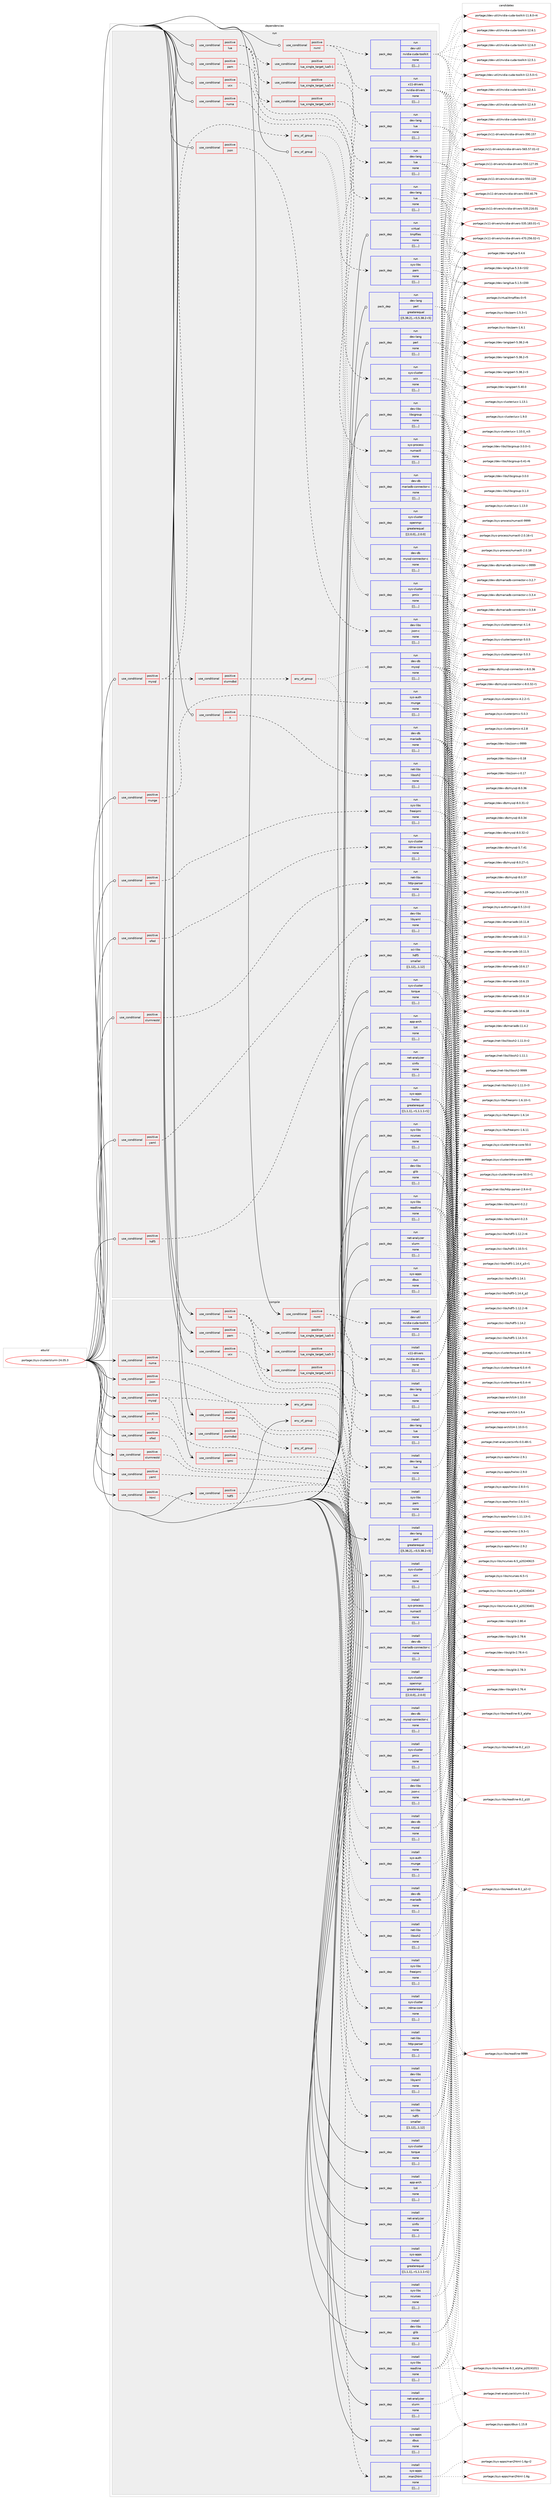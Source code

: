 digraph prolog {

# *************
# Graph options
# *************

newrank=true;
concentrate=true;
compound=true;
graph [rankdir=LR,fontname=Helvetica,fontsize=10,ranksep=1.5];#, ranksep=2.5, nodesep=0.2];
edge  [arrowhead=vee];
node  [fontname=Helvetica,fontsize=10];

# **********
# The ebuild
# **********

subgraph cluster_leftcol {
color=gray;
label=<<i>ebuild</i>>;
id [label="portage://sys-cluster/slurm-24.05.3", color=red, width=4, href="../sys-cluster/slurm-24.05.3.svg"];
}

# ****************
# The dependencies
# ****************

subgraph cluster_midcol {
color=gray;
label=<<i>dependencies</i>>;
subgraph cluster_compile {
fillcolor="#eeeeee";
style=filled;
label=<<i>compile</i>>;
subgraph any6 {
dependency1090 [label=<<TABLE BORDER="0" CELLBORDER="1" CELLSPACING="0" CELLPADDING="4"><TR><TD CELLPADDING="10">any_of_group</TD></TR></TABLE>>, shape=none, color=red];subgraph pack874 {
dependency1091 [label=<<TABLE BORDER="0" CELLBORDER="1" CELLSPACING="0" CELLPADDING="4" WIDTH="220"><TR><TD ROWSPAN="6" CELLPADDING="30">pack_dep</TD></TR><TR><TD WIDTH="110">install</TD></TR><TR><TD>sys-cluster</TD></TR><TR><TD>pmix</TD></TR><TR><TD>none</TD></TR><TR><TD>[[],,,,]</TD></TR></TABLE>>, shape=none, color=blue];
}
dependency1090:e -> dependency1091:w [weight=20,style="dotted",arrowhead="oinv"];
subgraph pack876 {
dependency1095 [label=<<TABLE BORDER="0" CELLBORDER="1" CELLSPACING="0" CELLPADDING="4" WIDTH="220"><TR><TD ROWSPAN="6" CELLPADDING="30">pack_dep</TD></TR><TR><TD WIDTH="110">install</TD></TR><TR><TD>sys-cluster</TD></TR><TR><TD>openmpi</TD></TR><TR><TD>greaterequal</TD></TR><TR><TD>[[2,0,0],,,2.0.0]</TD></TR></TABLE>>, shape=none, color=blue];
}
dependency1090:e -> dependency1095:w [weight=20,style="dotted",arrowhead="oinv"];
}
id:e -> dependency1090:w [weight=20,style="solid",arrowhead="vee"];
subgraph cond213 {
dependency1098 [label=<<TABLE BORDER="0" CELLBORDER="1" CELLSPACING="0" CELLPADDING="4"><TR><TD ROWSPAN="3" CELLPADDING="10">use_conditional</TD></TR><TR><TD>positive</TD></TR><TR><TD>X</TD></TR></TABLE>>, shape=none, color=red];
subgraph pack881 {
dependency1099 [label=<<TABLE BORDER="0" CELLBORDER="1" CELLSPACING="0" CELLPADDING="4" WIDTH="220"><TR><TD ROWSPAN="6" CELLPADDING="30">pack_dep</TD></TR><TR><TD WIDTH="110">install</TD></TR><TR><TD>net-libs</TD></TR><TR><TD>libssh2</TD></TR><TR><TD>none</TD></TR><TR><TD>[[],,,,]</TD></TR></TABLE>>, shape=none, color=blue];
}
dependency1098:e -> dependency1099:w [weight=20,style="dashed",arrowhead="vee"];
}
id:e -> dependency1098:w [weight=20,style="solid",arrowhead="vee"];
subgraph cond214 {
dependency1104 [label=<<TABLE BORDER="0" CELLBORDER="1" CELLSPACING="0" CELLPADDING="4"><TR><TD ROWSPAN="3" CELLPADDING="10">use_conditional</TD></TR><TR><TD>positive</TD></TR><TR><TD>hdf5</TD></TR></TABLE>>, shape=none, color=red];
subgraph pack884 {
dependency1105 [label=<<TABLE BORDER="0" CELLBORDER="1" CELLSPACING="0" CELLPADDING="4" WIDTH="220"><TR><TD ROWSPAN="6" CELLPADDING="30">pack_dep</TD></TR><TR><TD WIDTH="110">install</TD></TR><TR><TD>sci-libs</TD></TR><TR><TD>hdf5</TD></TR><TR><TD>smaller</TD></TR><TR><TD>[[1,12],,,1.12]</TD></TR></TABLE>>, shape=none, color=blue];
}
dependency1104:e -> dependency1105:w [weight=20,style="dashed",arrowhead="vee"];
}
id:e -> dependency1104:w [weight=20,style="solid",arrowhead="vee"];
subgraph cond215 {
dependency1109 [label=<<TABLE BORDER="0" CELLBORDER="1" CELLSPACING="0" CELLPADDING="4"><TR><TD ROWSPAN="3" CELLPADDING="10">use_conditional</TD></TR><TR><TD>positive</TD></TR><TR><TD>html</TD></TR></TABLE>>, shape=none, color=red];
subgraph pack889 {
dependency1111 [label=<<TABLE BORDER="0" CELLBORDER="1" CELLSPACING="0" CELLPADDING="4" WIDTH="220"><TR><TD ROWSPAN="6" CELLPADDING="30">pack_dep</TD></TR><TR><TD WIDTH="110">install</TD></TR><TR><TD>sys-apps</TD></TR><TR><TD>man2html</TD></TR><TR><TD>none</TD></TR><TR><TD>[[],,,,]</TD></TR></TABLE>>, shape=none, color=blue];
}
dependency1109:e -> dependency1111:w [weight=20,style="dashed",arrowhead="vee"];
}
id:e -> dependency1109:w [weight=20,style="solid",arrowhead="vee"];
subgraph cond216 {
dependency1115 [label=<<TABLE BORDER="0" CELLBORDER="1" CELLSPACING="0" CELLPADDING="4"><TR><TD ROWSPAN="3" CELLPADDING="10">use_conditional</TD></TR><TR><TD>positive</TD></TR><TR><TD>ipmi</TD></TR></TABLE>>, shape=none, color=red];
subgraph pack894 {
dependency1117 [label=<<TABLE BORDER="0" CELLBORDER="1" CELLSPACING="0" CELLPADDING="4" WIDTH="220"><TR><TD ROWSPAN="6" CELLPADDING="30">pack_dep</TD></TR><TR><TD WIDTH="110">install</TD></TR><TR><TD>sys-libs</TD></TR><TR><TD>freeipmi</TD></TR><TR><TD>none</TD></TR><TR><TD>[[],,,,]</TD></TR></TABLE>>, shape=none, color=blue];
}
dependency1115:e -> dependency1117:w [weight=20,style="dashed",arrowhead="vee"];
}
id:e -> dependency1115:w [weight=20,style="solid",arrowhead="vee"];
subgraph cond218 {
dependency1121 [label=<<TABLE BORDER="0" CELLBORDER="1" CELLSPACING="0" CELLPADDING="4"><TR><TD ROWSPAN="3" CELLPADDING="10">use_conditional</TD></TR><TR><TD>positive</TD></TR><TR><TD>json</TD></TR></TABLE>>, shape=none, color=red];
subgraph pack898 {
dependency1123 [label=<<TABLE BORDER="0" CELLBORDER="1" CELLSPACING="0" CELLPADDING="4" WIDTH="220"><TR><TD ROWSPAN="6" CELLPADDING="30">pack_dep</TD></TR><TR><TD WIDTH="110">install</TD></TR><TR><TD>dev-libs</TD></TR><TR><TD>json-c</TD></TR><TR><TD>none</TD></TR><TR><TD>[[],,,,]</TD></TR></TABLE>>, shape=none, color=blue];
}
dependency1121:e -> dependency1123:w [weight=20,style="dashed",arrowhead="vee"];
}
id:e -> dependency1121:w [weight=20,style="solid",arrowhead="vee"];
subgraph cond219 {
dependency1127 [label=<<TABLE BORDER="0" CELLBORDER="1" CELLSPACING="0" CELLPADDING="4"><TR><TD ROWSPAN="3" CELLPADDING="10">use_conditional</TD></TR><TR><TD>positive</TD></TR><TR><TD>lua</TD></TR></TABLE>>, shape=none, color=red];
subgraph cond221 {
dependency1132 [label=<<TABLE BORDER="0" CELLBORDER="1" CELLSPACING="0" CELLPADDING="4"><TR><TD ROWSPAN="3" CELLPADDING="10">use_conditional</TD></TR><TR><TD>positive</TD></TR><TR><TD>lua_single_target_lua5-1</TD></TR></TABLE>>, shape=none, color=red];
subgraph pack908 {
dependency1135 [label=<<TABLE BORDER="0" CELLBORDER="1" CELLSPACING="0" CELLPADDING="4" WIDTH="220"><TR><TD ROWSPAN="6" CELLPADDING="30">pack_dep</TD></TR><TR><TD WIDTH="110">install</TD></TR><TR><TD>dev-lang</TD></TR><TR><TD>lua</TD></TR><TR><TD>none</TD></TR><TR><TD>[[],,,,]</TD></TR></TABLE>>, shape=none, color=blue];
}
dependency1132:e -> dependency1135:w [weight=20,style="dashed",arrowhead="vee"];
}
dependency1127:e -> dependency1132:w [weight=20,style="dashed",arrowhead="vee"];
subgraph cond223 {
dependency1139 [label=<<TABLE BORDER="0" CELLBORDER="1" CELLSPACING="0" CELLPADDING="4"><TR><TD ROWSPAN="3" CELLPADDING="10">use_conditional</TD></TR><TR><TD>positive</TD></TR><TR><TD>lua_single_target_lua5-3</TD></TR></TABLE>>, shape=none, color=red];
subgraph pack911 {
dependency1141 [label=<<TABLE BORDER="0" CELLBORDER="1" CELLSPACING="0" CELLPADDING="4" WIDTH="220"><TR><TD ROWSPAN="6" CELLPADDING="30">pack_dep</TD></TR><TR><TD WIDTH="110">install</TD></TR><TR><TD>dev-lang</TD></TR><TR><TD>lua</TD></TR><TR><TD>none</TD></TR><TR><TD>[[],,,,]</TD></TR></TABLE>>, shape=none, color=blue];
}
dependency1139:e -> dependency1141:w [weight=20,style="dashed",arrowhead="vee"];
}
dependency1127:e -> dependency1139:w [weight=20,style="dashed",arrowhead="vee"];
subgraph cond225 {
dependency1144 [label=<<TABLE BORDER="0" CELLBORDER="1" CELLSPACING="0" CELLPADDING="4"><TR><TD ROWSPAN="3" CELLPADDING="10">use_conditional</TD></TR><TR><TD>positive</TD></TR><TR><TD>lua_single_target_lua5-4</TD></TR></TABLE>>, shape=none, color=red];
subgraph pack914 {
dependency1146 [label=<<TABLE BORDER="0" CELLBORDER="1" CELLSPACING="0" CELLPADDING="4" WIDTH="220"><TR><TD ROWSPAN="6" CELLPADDING="30">pack_dep</TD></TR><TR><TD WIDTH="110">install</TD></TR><TR><TD>dev-lang</TD></TR><TR><TD>lua</TD></TR><TR><TD>none</TD></TR><TR><TD>[[],,,,]</TD></TR></TABLE>>, shape=none, color=blue];
}
dependency1144:e -> dependency1146:w [weight=20,style="dashed",arrowhead="vee"];
}
dependency1127:e -> dependency1144:w [weight=20,style="dashed",arrowhead="vee"];
}
id:e -> dependency1127:w [weight=20,style="solid",arrowhead="vee"];
subgraph cond227 {
dependency1153 [label=<<TABLE BORDER="0" CELLBORDER="1" CELLSPACING="0" CELLPADDING="4"><TR><TD ROWSPAN="3" CELLPADDING="10">use_conditional</TD></TR><TR><TD>positive</TD></TR><TR><TD>munge</TD></TR></TABLE>>, shape=none, color=red];
subgraph pack921 {
dependency1155 [label=<<TABLE BORDER="0" CELLBORDER="1" CELLSPACING="0" CELLPADDING="4" WIDTH="220"><TR><TD ROWSPAN="6" CELLPADDING="30">pack_dep</TD></TR><TR><TD WIDTH="110">install</TD></TR><TR><TD>sys-auth</TD></TR><TR><TD>munge</TD></TR><TR><TD>none</TD></TR><TR><TD>[[],,,,]</TD></TR></TABLE>>, shape=none, color=blue];
}
dependency1153:e -> dependency1155:w [weight=20,style="dashed",arrowhead="vee"];
}
id:e -> dependency1153:w [weight=20,style="solid",arrowhead="vee"];
subgraph cond228 {
dependency1160 [label=<<TABLE BORDER="0" CELLBORDER="1" CELLSPACING="0" CELLPADDING="4"><TR><TD ROWSPAN="3" CELLPADDING="10">use_conditional</TD></TR><TR><TD>positive</TD></TR><TR><TD>mysql</TD></TR></TABLE>>, shape=none, color=red];
subgraph any8 {
dependency1162 [label=<<TABLE BORDER="0" CELLBORDER="1" CELLSPACING="0" CELLPADDING="4"><TR><TD CELLPADDING="10">any_of_group</TD></TR></TABLE>>, shape=none, color=red];subgraph pack928 {
dependency1164 [label=<<TABLE BORDER="0" CELLBORDER="1" CELLSPACING="0" CELLPADDING="4" WIDTH="220"><TR><TD ROWSPAN="6" CELLPADDING="30">pack_dep</TD></TR><TR><TD WIDTH="110">install</TD></TR><TR><TD>dev-db</TD></TR><TR><TD>mariadb-connector-c</TD></TR><TR><TD>none</TD></TR><TR><TD>[[],,,,]</TD></TR></TABLE>>, shape=none, color=blue];
}
dependency1162:e -> dependency1164:w [weight=20,style="dotted",arrowhead="oinv"];
subgraph pack932 {
dependency1166 [label=<<TABLE BORDER="0" CELLBORDER="1" CELLSPACING="0" CELLPADDING="4" WIDTH="220"><TR><TD ROWSPAN="6" CELLPADDING="30">pack_dep</TD></TR><TR><TD WIDTH="110">install</TD></TR><TR><TD>dev-db</TD></TR><TR><TD>mysql-connector-c</TD></TR><TR><TD>none</TD></TR><TR><TD>[[],,,,]</TD></TR></TABLE>>, shape=none, color=blue];
}
dependency1162:e -> dependency1166:w [weight=20,style="dotted",arrowhead="oinv"];
}
dependency1160:e -> dependency1162:w [weight=20,style="dashed",arrowhead="vee"];
subgraph cond229 {
dependency1170 [label=<<TABLE BORDER="0" CELLBORDER="1" CELLSPACING="0" CELLPADDING="4"><TR><TD ROWSPAN="3" CELLPADDING="10">use_conditional</TD></TR><TR><TD>positive</TD></TR><TR><TD>slurmdbd</TD></TR></TABLE>>, shape=none, color=red];
subgraph any10 {
dependency1172 [label=<<TABLE BORDER="0" CELLBORDER="1" CELLSPACING="0" CELLPADDING="4"><TR><TD CELLPADDING="10">any_of_group</TD></TR></TABLE>>, shape=none, color=red];subgraph pack936 {
dependency1175 [label=<<TABLE BORDER="0" CELLBORDER="1" CELLSPACING="0" CELLPADDING="4" WIDTH="220"><TR><TD ROWSPAN="6" CELLPADDING="30">pack_dep</TD></TR><TR><TD WIDTH="110">install</TD></TR><TR><TD>dev-db</TD></TR><TR><TD>mariadb</TD></TR><TR><TD>none</TD></TR><TR><TD>[[],,,,]</TD></TR></TABLE>>, shape=none, color=blue];
}
dependency1172:e -> dependency1175:w [weight=20,style="dotted",arrowhead="oinv"];
subgraph pack939 {
dependency1178 [label=<<TABLE BORDER="0" CELLBORDER="1" CELLSPACING="0" CELLPADDING="4" WIDTH="220"><TR><TD ROWSPAN="6" CELLPADDING="30">pack_dep</TD></TR><TR><TD WIDTH="110">install</TD></TR><TR><TD>dev-db</TD></TR><TR><TD>mysql</TD></TR><TR><TD>none</TD></TR><TR><TD>[[],,,,]</TD></TR></TABLE>>, shape=none, color=blue];
}
dependency1172:e -> dependency1178:w [weight=20,style="dotted",arrowhead="oinv"];
}
dependency1170:e -> dependency1172:w [weight=20,style="dashed",arrowhead="vee"];
}
dependency1160:e -> dependency1170:w [weight=20,style="dashed",arrowhead="vee"];
}
id:e -> dependency1160:w [weight=20,style="solid",arrowhead="vee"];
subgraph cond230 {
dependency1184 [label=<<TABLE BORDER="0" CELLBORDER="1" CELLSPACING="0" CELLPADDING="4"><TR><TD ROWSPAN="3" CELLPADDING="10">use_conditional</TD></TR><TR><TD>positive</TD></TR><TR><TD>numa</TD></TR></TABLE>>, shape=none, color=red];
subgraph pack945 {
dependency1185 [label=<<TABLE BORDER="0" CELLBORDER="1" CELLSPACING="0" CELLPADDING="4" WIDTH="220"><TR><TD ROWSPAN="6" CELLPADDING="30">pack_dep</TD></TR><TR><TD WIDTH="110">install</TD></TR><TR><TD>sys-process</TD></TR><TR><TD>numactl</TD></TR><TR><TD>none</TD></TR><TR><TD>[[],,,,]</TD></TR></TABLE>>, shape=none, color=blue];
}
dependency1184:e -> dependency1185:w [weight=20,style="dashed",arrowhead="vee"];
}
id:e -> dependency1184:w [weight=20,style="solid",arrowhead="vee"];
subgraph cond231 {
dependency1191 [label=<<TABLE BORDER="0" CELLBORDER="1" CELLSPACING="0" CELLPADDING="4"><TR><TD ROWSPAN="3" CELLPADDING="10">use_conditional</TD></TR><TR><TD>positive</TD></TR><TR><TD>nvml</TD></TR></TABLE>>, shape=none, color=red];
subgraph pack953 {
dependency1194 [label=<<TABLE BORDER="0" CELLBORDER="1" CELLSPACING="0" CELLPADDING="4" WIDTH="220"><TR><TD ROWSPAN="6" CELLPADDING="30">pack_dep</TD></TR><TR><TD WIDTH="110">install</TD></TR><TR><TD>dev-util</TD></TR><TR><TD>nvidia-cuda-toolkit</TD></TR><TR><TD>none</TD></TR><TR><TD>[[],,,,]</TD></TR></TABLE>>, shape=none, color=blue];
}
dependency1191:e -> dependency1194:w [weight=20,style="dashed",arrowhead="vee"];
subgraph pack956 {
dependency1197 [label=<<TABLE BORDER="0" CELLBORDER="1" CELLSPACING="0" CELLPADDING="4" WIDTH="220"><TR><TD ROWSPAN="6" CELLPADDING="30">pack_dep</TD></TR><TR><TD WIDTH="110">install</TD></TR><TR><TD>x11-drivers</TD></TR><TR><TD>nvidia-drivers</TD></TR><TR><TD>none</TD></TR><TR><TD>[[],,,,]</TD></TR></TABLE>>, shape=none, color=blue];
}
dependency1191:e -> dependency1197:w [weight=20,style="dashed",arrowhead="vee"];
}
id:e -> dependency1191:w [weight=20,style="solid",arrowhead="vee"];
subgraph cond233 {
dependency1201 [label=<<TABLE BORDER="0" CELLBORDER="1" CELLSPACING="0" CELLPADDING="4"><TR><TD ROWSPAN="3" CELLPADDING="10">use_conditional</TD></TR><TR><TD>positive</TD></TR><TR><TD>ofed</TD></TR></TABLE>>, shape=none, color=red];
subgraph pack960 {
dependency1204 [label=<<TABLE BORDER="0" CELLBORDER="1" CELLSPACING="0" CELLPADDING="4" WIDTH="220"><TR><TD ROWSPAN="6" CELLPADDING="30">pack_dep</TD></TR><TR><TD WIDTH="110">install</TD></TR><TR><TD>sys-cluster</TD></TR><TR><TD>rdma-core</TD></TR><TR><TD>none</TD></TR><TR><TD>[[],,,,]</TD></TR></TABLE>>, shape=none, color=blue];
}
dependency1201:e -> dependency1204:w [weight=20,style="dashed",arrowhead="vee"];
}
id:e -> dependency1201:w [weight=20,style="solid",arrowhead="vee"];
subgraph cond235 {
dependency1206 [label=<<TABLE BORDER="0" CELLBORDER="1" CELLSPACING="0" CELLPADDING="4"><TR><TD ROWSPAN="3" CELLPADDING="10">use_conditional</TD></TR><TR><TD>positive</TD></TR><TR><TD>pam</TD></TR></TABLE>>, shape=none, color=red];
subgraph pack962 {
dependency1208 [label=<<TABLE BORDER="0" CELLBORDER="1" CELLSPACING="0" CELLPADDING="4" WIDTH="220"><TR><TD ROWSPAN="6" CELLPADDING="30">pack_dep</TD></TR><TR><TD WIDTH="110">install</TD></TR><TR><TD>sys-libs</TD></TR><TR><TD>pam</TD></TR><TR><TD>none</TD></TR><TR><TD>[[],,,,]</TD></TR></TABLE>>, shape=none, color=blue];
}
dependency1206:e -> dependency1208:w [weight=20,style="dashed",arrowhead="vee"];
}
id:e -> dependency1206:w [weight=20,style="solid",arrowhead="vee"];
subgraph cond237 {
dependency1210 [label=<<TABLE BORDER="0" CELLBORDER="1" CELLSPACING="0" CELLPADDING="4"><TR><TD ROWSPAN="3" CELLPADDING="10">use_conditional</TD></TR><TR><TD>positive</TD></TR><TR><TD>slurmrestd</TD></TR></TABLE>>, shape=none, color=red];
subgraph pack964 {
dependency1212 [label=<<TABLE BORDER="0" CELLBORDER="1" CELLSPACING="0" CELLPADDING="4" WIDTH="220"><TR><TD ROWSPAN="6" CELLPADDING="30">pack_dep</TD></TR><TR><TD WIDTH="110">install</TD></TR><TR><TD>net-libs</TD></TR><TR><TD>http-parser</TD></TR><TR><TD>none</TD></TR><TR><TD>[[],,,,]</TD></TR></TABLE>>, shape=none, color=blue];
}
dependency1210:e -> dependency1212:w [weight=20,style="dashed",arrowhead="vee"];
}
id:e -> dependency1210:w [weight=20,style="solid",arrowhead="vee"];
subgraph cond239 {
dependency1214 [label=<<TABLE BORDER="0" CELLBORDER="1" CELLSPACING="0" CELLPADDING="4"><TR><TD ROWSPAN="3" CELLPADDING="10">use_conditional</TD></TR><TR><TD>positive</TD></TR><TR><TD>ucx</TD></TR></TABLE>>, shape=none, color=red];
subgraph pack968 {
dependency1217 [label=<<TABLE BORDER="0" CELLBORDER="1" CELLSPACING="0" CELLPADDING="4" WIDTH="220"><TR><TD ROWSPAN="6" CELLPADDING="30">pack_dep</TD></TR><TR><TD WIDTH="110">install</TD></TR><TR><TD>sys-cluster</TD></TR><TR><TD>ucx</TD></TR><TR><TD>none</TD></TR><TR><TD>[[],,,,]</TD></TR></TABLE>>, shape=none, color=blue];
}
dependency1214:e -> dependency1217:w [weight=20,style="dashed",arrowhead="vee"];
}
id:e -> dependency1214:w [weight=20,style="solid",arrowhead="vee"];
subgraph cond240 {
dependency1219 [label=<<TABLE BORDER="0" CELLBORDER="1" CELLSPACING="0" CELLPADDING="4"><TR><TD ROWSPAN="3" CELLPADDING="10">use_conditional</TD></TR><TR><TD>positive</TD></TR><TR><TD>yaml</TD></TR></TABLE>>, shape=none, color=red];
subgraph pack970 {
dependency1220 [label=<<TABLE BORDER="0" CELLBORDER="1" CELLSPACING="0" CELLPADDING="4" WIDTH="220"><TR><TD ROWSPAN="6" CELLPADDING="30">pack_dep</TD></TR><TR><TD WIDTH="110">install</TD></TR><TR><TD>dev-libs</TD></TR><TR><TD>libyaml</TD></TR><TR><TD>none</TD></TR><TR><TD>[[],,,,]</TD></TR></TABLE>>, shape=none, color=blue];
}
dependency1219:e -> dependency1220:w [weight=20,style="dashed",arrowhead="vee"];
}
id:e -> dependency1219:w [weight=20,style="solid",arrowhead="vee"];
subgraph pack973 {
dependency1223 [label=<<TABLE BORDER="0" CELLBORDER="1" CELLSPACING="0" CELLPADDING="4" WIDTH="220"><TR><TD ROWSPAN="6" CELLPADDING="30">pack_dep</TD></TR><TR><TD WIDTH="110">install</TD></TR><TR><TD>app-arch</TD></TR><TR><TD>lz4</TD></TR><TR><TD>none</TD></TR><TR><TD>[[],,,,]</TD></TR></TABLE>>, shape=none, color=blue];
}
id:e -> dependency1223:w [weight=20,style="solid",arrowhead="vee"];
subgraph pack977 {
dependency1227 [label=<<TABLE BORDER="0" CELLBORDER="1" CELLSPACING="0" CELLPADDING="4" WIDTH="220"><TR><TD ROWSPAN="6" CELLPADDING="30">pack_dep</TD></TR><TR><TD WIDTH="110">install</TD></TR><TR><TD>dev-lang</TD></TR><TR><TD>perl</TD></TR><TR><TD>greaterequal</TD></TR><TR><TD>[[5,38,2],,-r3,5.38.2-r3]</TD></TR></TABLE>>, shape=none, color=blue];
}
id:e -> dependency1227:w [weight=20,style="solid",arrowhead="vee"];
subgraph pack980 {
dependency1231 [label=<<TABLE BORDER="0" CELLBORDER="1" CELLSPACING="0" CELLPADDING="4" WIDTH="220"><TR><TD ROWSPAN="6" CELLPADDING="30">pack_dep</TD></TR><TR><TD WIDTH="110">install</TD></TR><TR><TD>dev-libs</TD></TR><TR><TD>glib</TD></TR><TR><TD>none</TD></TR><TR><TD>[[],,,,]</TD></TR></TABLE>>, shape=none, color=blue];
}
id:e -> dependency1231:w [weight=20,style="solid",arrowhead="vee"];
subgraph pack984 {
dependency1236 [label=<<TABLE BORDER="0" CELLBORDER="1" CELLSPACING="0" CELLPADDING="4" WIDTH="220"><TR><TD ROWSPAN="6" CELLPADDING="30">pack_dep</TD></TR><TR><TD WIDTH="110">install</TD></TR><TR><TD>sys-apps</TD></TR><TR><TD>dbus</TD></TR><TR><TD>none</TD></TR><TR><TD>[[],,,,]</TD></TR></TABLE>>, shape=none, color=blue];
}
id:e -> dependency1236:w [weight=20,style="solid",arrowhead="vee"];
subgraph pack987 {
dependency1239 [label=<<TABLE BORDER="0" CELLBORDER="1" CELLSPACING="0" CELLPADDING="4" WIDTH="220"><TR><TD ROWSPAN="6" CELLPADDING="30">pack_dep</TD></TR><TR><TD WIDTH="110">install</TD></TR><TR><TD>sys-apps</TD></TR><TR><TD>hwloc</TD></TR><TR><TD>greaterequal</TD></TR><TR><TD>[[1,1,1],,-r1,1.1.1-r1]</TD></TR></TABLE>>, shape=none, color=blue];
}
id:e -> dependency1239:w [weight=20,style="solid",arrowhead="vee"];
subgraph pack990 {
dependency1243 [label=<<TABLE BORDER="0" CELLBORDER="1" CELLSPACING="0" CELLPADDING="4" WIDTH="220"><TR><TD ROWSPAN="6" CELLPADDING="30">pack_dep</TD></TR><TR><TD WIDTH="110">install</TD></TR><TR><TD>sys-libs</TD></TR><TR><TD>ncurses</TD></TR><TR><TD>none</TD></TR><TR><TD>[[],,,,]</TD></TR></TABLE>>, shape=none, color=blue];
}
id:e -> dependency1243:w [weight=20,style="solid",arrowhead="vee"];
subgraph pack995 {
dependency1248 [label=<<TABLE BORDER="0" CELLBORDER="1" CELLSPACING="0" CELLPADDING="4" WIDTH="220"><TR><TD ROWSPAN="6" CELLPADDING="30">pack_dep</TD></TR><TR><TD WIDTH="110">install</TD></TR><TR><TD>sys-libs</TD></TR><TR><TD>readline</TD></TR><TR><TD>none</TD></TR><TR><TD>[[],,,,]</TD></TR></TABLE>>, shape=none, color=blue];
}
id:e -> dependency1248:w [weight=20,style="solid",arrowhead="vee"];
subgraph pack1000 {
dependency1254 [label=<<TABLE BORDER="0" CELLBORDER="1" CELLSPACING="0" CELLPADDING="4" WIDTH="220"><TR><TD ROWSPAN="6" CELLPADDING="30">pack_dep</TD></TR><TR><TD WIDTH="110">install</TD></TR><TR><TD>net-analyzer</TD></TR><TR><TD>sinfo</TD></TR><TR><TD>none</TD></TR><TR><TD>[[],,,,]</TD></TR></TABLE>>, shape=none, color=blue];
}
id:e -> dependency1254:w [weight=20,style="solid",arrowhead="vee"];
subgraph pack1002 {
dependency1256 [label=<<TABLE BORDER="0" CELLBORDER="1" CELLSPACING="0" CELLPADDING="4" WIDTH="220"><TR><TD ROWSPAN="6" CELLPADDING="30">pack_dep</TD></TR><TR><TD WIDTH="110">install</TD></TR><TR><TD>net-analyzer</TD></TR><TR><TD>slurm</TD></TR><TR><TD>none</TD></TR><TR><TD>[[],,,,]</TD></TR></TABLE>>, shape=none, color=blue];
}
id:e -> dependency1256:w [weight=20,style="solid",arrowhead="vee"];
subgraph pack1004 {
dependency1258 [label=<<TABLE BORDER="0" CELLBORDER="1" CELLSPACING="0" CELLPADDING="4" WIDTH="220"><TR><TD ROWSPAN="6" CELLPADDING="30">pack_dep</TD></TR><TR><TD WIDTH="110">install</TD></TR><TR><TD>sys-cluster</TD></TR><TR><TD>torque</TD></TR><TR><TD>none</TD></TR><TR><TD>[[],,,,]</TD></TR></TABLE>>, shape=none, color=blue];
}
id:e -> dependency1258:w [weight=20,style="solid",arrowhead="vee"];
}
subgraph cluster_compileandrun {
fillcolor="#eeeeee";
style=filled;
label=<<i>compile and run</i>>;
}
subgraph cluster_run {
fillcolor="#eeeeee";
style=filled;
label=<<i>run</i>>;
subgraph any11 {
dependency1260 [label=<<TABLE BORDER="0" CELLBORDER="1" CELLSPACING="0" CELLPADDING="4"><TR><TD CELLPADDING="10">any_of_group</TD></TR></TABLE>>, shape=none, color=red];subgraph pack1007 {
dependency1262 [label=<<TABLE BORDER="0" CELLBORDER="1" CELLSPACING="0" CELLPADDING="4" WIDTH="220"><TR><TD ROWSPAN="6" CELLPADDING="30">pack_dep</TD></TR><TR><TD WIDTH="110">run</TD></TR><TR><TD>sys-cluster</TD></TR><TR><TD>pmix</TD></TR><TR><TD>none</TD></TR><TR><TD>[[],,,,]</TD></TR></TABLE>>, shape=none, color=blue];
}
dependency1260:e -> dependency1262:w [weight=20,style="dotted",arrowhead="oinv"];
subgraph pack1008 {
dependency1263 [label=<<TABLE BORDER="0" CELLBORDER="1" CELLSPACING="0" CELLPADDING="4" WIDTH="220"><TR><TD ROWSPAN="6" CELLPADDING="30">pack_dep</TD></TR><TR><TD WIDTH="110">run</TD></TR><TR><TD>sys-cluster</TD></TR><TR><TD>openmpi</TD></TR><TR><TD>greaterequal</TD></TR><TR><TD>[[2,0,0],,,2.0.0]</TD></TR></TABLE>>, shape=none, color=blue];
}
dependency1260:e -> dependency1263:w [weight=20,style="dotted",arrowhead="oinv"];
}
id:e -> dependency1260:w [weight=20,style="solid",arrowhead="odot"];
subgraph cond245 {
dependency1266 [label=<<TABLE BORDER="0" CELLBORDER="1" CELLSPACING="0" CELLPADDING="4"><TR><TD ROWSPAN="3" CELLPADDING="10">use_conditional</TD></TR><TR><TD>positive</TD></TR><TR><TD>X</TD></TR></TABLE>>, shape=none, color=red];
subgraph pack1012 {
dependency1269 [label=<<TABLE BORDER="0" CELLBORDER="1" CELLSPACING="0" CELLPADDING="4" WIDTH="220"><TR><TD ROWSPAN="6" CELLPADDING="30">pack_dep</TD></TR><TR><TD WIDTH="110">run</TD></TR><TR><TD>net-libs</TD></TR><TR><TD>libssh2</TD></TR><TR><TD>none</TD></TR><TR><TD>[[],,,,]</TD></TR></TABLE>>, shape=none, color=blue];
}
dependency1266:e -> dependency1269:w [weight=20,style="dashed",arrowhead="vee"];
}
id:e -> dependency1266:w [weight=20,style="solid",arrowhead="odot"];
subgraph cond246 {
dependency1273 [label=<<TABLE BORDER="0" CELLBORDER="1" CELLSPACING="0" CELLPADDING="4"><TR><TD ROWSPAN="3" CELLPADDING="10">use_conditional</TD></TR><TR><TD>positive</TD></TR><TR><TD>hdf5</TD></TR></TABLE>>, shape=none, color=red];
subgraph pack1018 {
dependency1276 [label=<<TABLE BORDER="0" CELLBORDER="1" CELLSPACING="0" CELLPADDING="4" WIDTH="220"><TR><TD ROWSPAN="6" CELLPADDING="30">pack_dep</TD></TR><TR><TD WIDTH="110">run</TD></TR><TR><TD>sci-libs</TD></TR><TR><TD>hdf5</TD></TR><TR><TD>smaller</TD></TR><TR><TD>[[1,12],,,1.12]</TD></TR></TABLE>>, shape=none, color=blue];
}
dependency1273:e -> dependency1276:w [weight=20,style="dashed",arrowhead="vee"];
}
id:e -> dependency1273:w [weight=20,style="solid",arrowhead="odot"];
subgraph cond247 {
dependency1280 [label=<<TABLE BORDER="0" CELLBORDER="1" CELLSPACING="0" CELLPADDING="4"><TR><TD ROWSPAN="3" CELLPADDING="10">use_conditional</TD></TR><TR><TD>positive</TD></TR><TR><TD>ipmi</TD></TR></TABLE>>, shape=none, color=red];
subgraph pack1021 {
dependency1282 [label=<<TABLE BORDER="0" CELLBORDER="1" CELLSPACING="0" CELLPADDING="4" WIDTH="220"><TR><TD ROWSPAN="6" CELLPADDING="30">pack_dep</TD></TR><TR><TD WIDTH="110">run</TD></TR><TR><TD>sys-libs</TD></TR><TR><TD>freeipmi</TD></TR><TR><TD>none</TD></TR><TR><TD>[[],,,,]</TD></TR></TABLE>>, shape=none, color=blue];
}
dependency1280:e -> dependency1282:w [weight=20,style="dashed",arrowhead="vee"];
}
id:e -> dependency1280:w [weight=20,style="solid",arrowhead="odot"];
subgraph cond249 {
dependency1286 [label=<<TABLE BORDER="0" CELLBORDER="1" CELLSPACING="0" CELLPADDING="4"><TR><TD ROWSPAN="3" CELLPADDING="10">use_conditional</TD></TR><TR><TD>positive</TD></TR><TR><TD>json</TD></TR></TABLE>>, shape=none, color=red];
subgraph pack1026 {
dependency1289 [label=<<TABLE BORDER="0" CELLBORDER="1" CELLSPACING="0" CELLPADDING="4" WIDTH="220"><TR><TD ROWSPAN="6" CELLPADDING="30">pack_dep</TD></TR><TR><TD WIDTH="110">run</TD></TR><TR><TD>dev-libs</TD></TR><TR><TD>json-c</TD></TR><TR><TD>none</TD></TR><TR><TD>[[],,,,]</TD></TR></TABLE>>, shape=none, color=blue];
}
dependency1286:e -> dependency1289:w [weight=20,style="dashed",arrowhead="vee"];
}
id:e -> dependency1286:w [weight=20,style="solid",arrowhead="odot"];
subgraph cond251 {
dependency1292 [label=<<TABLE BORDER="0" CELLBORDER="1" CELLSPACING="0" CELLPADDING="4"><TR><TD ROWSPAN="3" CELLPADDING="10">use_conditional</TD></TR><TR><TD>positive</TD></TR><TR><TD>lua</TD></TR></TABLE>>, shape=none, color=red];
subgraph cond252 {
dependency1293 [label=<<TABLE BORDER="0" CELLBORDER="1" CELLSPACING="0" CELLPADDING="4"><TR><TD ROWSPAN="3" CELLPADDING="10">use_conditional</TD></TR><TR><TD>positive</TD></TR><TR><TD>lua_single_target_lua5-1</TD></TR></TABLE>>, shape=none, color=red];
subgraph pack1029 {
dependency1295 [label=<<TABLE BORDER="0" CELLBORDER="1" CELLSPACING="0" CELLPADDING="4" WIDTH="220"><TR><TD ROWSPAN="6" CELLPADDING="30">pack_dep</TD></TR><TR><TD WIDTH="110">run</TD></TR><TR><TD>dev-lang</TD></TR><TR><TD>lua</TD></TR><TR><TD>none</TD></TR><TR><TD>[[],,,,]</TD></TR></TABLE>>, shape=none, color=blue];
}
dependency1293:e -> dependency1295:w [weight=20,style="dashed",arrowhead="vee"];
}
dependency1292:e -> dependency1293:w [weight=20,style="dashed",arrowhead="vee"];
subgraph cond255 {
dependency1300 [label=<<TABLE BORDER="0" CELLBORDER="1" CELLSPACING="0" CELLPADDING="4"><TR><TD ROWSPAN="3" CELLPADDING="10">use_conditional</TD></TR><TR><TD>positive</TD></TR><TR><TD>lua_single_target_lua5-3</TD></TR></TABLE>>, shape=none, color=red];
subgraph pack1034 {
dependency1302 [label=<<TABLE BORDER="0" CELLBORDER="1" CELLSPACING="0" CELLPADDING="4" WIDTH="220"><TR><TD ROWSPAN="6" CELLPADDING="30">pack_dep</TD></TR><TR><TD WIDTH="110">run</TD></TR><TR><TD>dev-lang</TD></TR><TR><TD>lua</TD></TR><TR><TD>none</TD></TR><TR><TD>[[],,,,]</TD></TR></TABLE>>, shape=none, color=blue];
}
dependency1300:e -> dependency1302:w [weight=20,style="dashed",arrowhead="vee"];
}
dependency1292:e -> dependency1300:w [weight=20,style="dashed",arrowhead="vee"];
subgraph cond256 {
dependency1305 [label=<<TABLE BORDER="0" CELLBORDER="1" CELLSPACING="0" CELLPADDING="4"><TR><TD ROWSPAN="3" CELLPADDING="10">use_conditional</TD></TR><TR><TD>positive</TD></TR><TR><TD>lua_single_target_lua5-4</TD></TR></TABLE>>, shape=none, color=red];
subgraph pack1036 {
dependency1306 [label=<<TABLE BORDER="0" CELLBORDER="1" CELLSPACING="0" CELLPADDING="4" WIDTH="220"><TR><TD ROWSPAN="6" CELLPADDING="30">pack_dep</TD></TR><TR><TD WIDTH="110">run</TD></TR><TR><TD>dev-lang</TD></TR><TR><TD>lua</TD></TR><TR><TD>none</TD></TR><TR><TD>[[],,,,]</TD></TR></TABLE>>, shape=none, color=blue];
}
dependency1305:e -> dependency1306:w [weight=20,style="dashed",arrowhead="vee"];
}
dependency1292:e -> dependency1305:w [weight=20,style="dashed",arrowhead="vee"];
}
id:e -> dependency1292:w [weight=20,style="solid",arrowhead="odot"];
subgraph cond257 {
dependency1313 [label=<<TABLE BORDER="0" CELLBORDER="1" CELLSPACING="0" CELLPADDING="4"><TR><TD ROWSPAN="3" CELLPADDING="10">use_conditional</TD></TR><TR><TD>positive</TD></TR><TR><TD>munge</TD></TR></TABLE>>, shape=none, color=red];
subgraph pack1043 {
dependency1314 [label=<<TABLE BORDER="0" CELLBORDER="1" CELLSPACING="0" CELLPADDING="4" WIDTH="220"><TR><TD ROWSPAN="6" CELLPADDING="30">pack_dep</TD></TR><TR><TD WIDTH="110">run</TD></TR><TR><TD>sys-auth</TD></TR><TR><TD>munge</TD></TR><TR><TD>none</TD></TR><TR><TD>[[],,,,]</TD></TR></TABLE>>, shape=none, color=blue];
}
dependency1313:e -> dependency1314:w [weight=20,style="dashed",arrowhead="vee"];
}
id:e -> dependency1313:w [weight=20,style="solid",arrowhead="odot"];
subgraph cond259 {
dependency1319 [label=<<TABLE BORDER="0" CELLBORDER="1" CELLSPACING="0" CELLPADDING="4"><TR><TD ROWSPAN="3" CELLPADDING="10">use_conditional</TD></TR><TR><TD>positive</TD></TR><TR><TD>mysql</TD></TR></TABLE>>, shape=none, color=red];
subgraph any15 {
dependency1322 [label=<<TABLE BORDER="0" CELLBORDER="1" CELLSPACING="0" CELLPADDING="4"><TR><TD CELLPADDING="10">any_of_group</TD></TR></TABLE>>, shape=none, color=red];subgraph pack1050 {
dependency1325 [label=<<TABLE BORDER="0" CELLBORDER="1" CELLSPACING="0" CELLPADDING="4" WIDTH="220"><TR><TD ROWSPAN="6" CELLPADDING="30">pack_dep</TD></TR><TR><TD WIDTH="110">run</TD></TR><TR><TD>dev-db</TD></TR><TR><TD>mariadb-connector-c</TD></TR><TR><TD>none</TD></TR><TR><TD>[[],,,,]</TD></TR></TABLE>>, shape=none, color=blue];
}
dependency1322:e -> dependency1325:w [weight=20,style="dotted",arrowhead="oinv"];
subgraph pack1054 {
dependency1330 [label=<<TABLE BORDER="0" CELLBORDER="1" CELLSPACING="0" CELLPADDING="4" WIDTH="220"><TR><TD ROWSPAN="6" CELLPADDING="30">pack_dep</TD></TR><TR><TD WIDTH="110">run</TD></TR><TR><TD>dev-db</TD></TR><TR><TD>mysql-connector-c</TD></TR><TR><TD>none</TD></TR><TR><TD>[[],,,,]</TD></TR></TABLE>>, shape=none, color=blue];
}
dependency1322:e -> dependency1330:w [weight=20,style="dotted",arrowhead="oinv"];
}
dependency1319:e -> dependency1322:w [weight=20,style="dashed",arrowhead="vee"];
subgraph cond263 {
dependency1334 [label=<<TABLE BORDER="0" CELLBORDER="1" CELLSPACING="0" CELLPADDING="4"><TR><TD ROWSPAN="3" CELLPADDING="10">use_conditional</TD></TR><TR><TD>positive</TD></TR><TR><TD>slurmdbd</TD></TR></TABLE>>, shape=none, color=red];
subgraph any16 {
dependency1335 [label=<<TABLE BORDER="0" CELLBORDER="1" CELLSPACING="0" CELLPADDING="4"><TR><TD CELLPADDING="10">any_of_group</TD></TR></TABLE>>, shape=none, color=red];subgraph pack1059 {
dependency1338 [label=<<TABLE BORDER="0" CELLBORDER="1" CELLSPACING="0" CELLPADDING="4" WIDTH="220"><TR><TD ROWSPAN="6" CELLPADDING="30">pack_dep</TD></TR><TR><TD WIDTH="110">run</TD></TR><TR><TD>dev-db</TD></TR><TR><TD>mariadb</TD></TR><TR><TD>none</TD></TR><TR><TD>[[],,,,]</TD></TR></TABLE>>, shape=none, color=blue];
}
dependency1335:e -> dependency1338:w [weight=20,style="dotted",arrowhead="oinv"];
subgraph pack1062 {
dependency1341 [label=<<TABLE BORDER="0" CELLBORDER="1" CELLSPACING="0" CELLPADDING="4" WIDTH="220"><TR><TD ROWSPAN="6" CELLPADDING="30">pack_dep</TD></TR><TR><TD WIDTH="110">run</TD></TR><TR><TD>dev-db</TD></TR><TR><TD>mysql</TD></TR><TR><TD>none</TD></TR><TR><TD>[[],,,,]</TD></TR></TABLE>>, shape=none, color=blue];
}
dependency1335:e -> dependency1341:w [weight=20,style="dotted",arrowhead="oinv"];
}
dependency1334:e -> dependency1335:w [weight=20,style="dashed",arrowhead="vee"];
}
dependency1319:e -> dependency1334:w [weight=20,style="dashed",arrowhead="vee"];
}
id:e -> dependency1319:w [weight=20,style="solid",arrowhead="odot"];
subgraph cond264 {
dependency1342 [label=<<TABLE BORDER="0" CELLBORDER="1" CELLSPACING="0" CELLPADDING="4"><TR><TD ROWSPAN="3" CELLPADDING="10">use_conditional</TD></TR><TR><TD>positive</TD></TR><TR><TD>numa</TD></TR></TABLE>>, shape=none, color=red];
subgraph pack1063 {
dependency1343 [label=<<TABLE BORDER="0" CELLBORDER="1" CELLSPACING="0" CELLPADDING="4" WIDTH="220"><TR><TD ROWSPAN="6" CELLPADDING="30">pack_dep</TD></TR><TR><TD WIDTH="110">run</TD></TR><TR><TD>sys-process</TD></TR><TR><TD>numactl</TD></TR><TR><TD>none</TD></TR><TR><TD>[[],,,,]</TD></TR></TABLE>>, shape=none, color=blue];
}
dependency1342:e -> dependency1343:w [weight=20,style="dashed",arrowhead="vee"];
}
id:e -> dependency1342:w [weight=20,style="solid",arrowhead="odot"];
subgraph cond265 {
dependency1345 [label=<<TABLE BORDER="0" CELLBORDER="1" CELLSPACING="0" CELLPADDING="4"><TR><TD ROWSPAN="3" CELLPADDING="10">use_conditional</TD></TR><TR><TD>positive</TD></TR><TR><TD>nvml</TD></TR></TABLE>>, shape=none, color=red];
subgraph pack1065 {
dependency1346 [label=<<TABLE BORDER="0" CELLBORDER="1" CELLSPACING="0" CELLPADDING="4" WIDTH="220"><TR><TD ROWSPAN="6" CELLPADDING="30">pack_dep</TD></TR><TR><TD WIDTH="110">run</TD></TR><TR><TD>dev-util</TD></TR><TR><TD>nvidia-cuda-toolkit</TD></TR><TR><TD>none</TD></TR><TR><TD>[[],,,,]</TD></TR></TABLE>>, shape=none, color=blue];
}
dependency1345:e -> dependency1346:w [weight=20,style="dashed",arrowhead="vee"];
subgraph pack1066 {
dependency1347 [label=<<TABLE BORDER="0" CELLBORDER="1" CELLSPACING="0" CELLPADDING="4" WIDTH="220"><TR><TD ROWSPAN="6" CELLPADDING="30">pack_dep</TD></TR><TR><TD WIDTH="110">run</TD></TR><TR><TD>x11-drivers</TD></TR><TR><TD>nvidia-drivers</TD></TR><TR><TD>none</TD></TR><TR><TD>[[],,,,]</TD></TR></TABLE>>, shape=none, color=blue];
}
dependency1345:e -> dependency1347:w [weight=20,style="dashed",arrowhead="vee"];
}
id:e -> dependency1345:w [weight=20,style="solid",arrowhead="odot"];
subgraph cond266 {
dependency1350 [label=<<TABLE BORDER="0" CELLBORDER="1" CELLSPACING="0" CELLPADDING="4"><TR><TD ROWSPAN="3" CELLPADDING="10">use_conditional</TD></TR><TR><TD>positive</TD></TR><TR><TD>ofed</TD></TR></TABLE>>, shape=none, color=red];
subgraph pack1069 {
dependency1352 [label=<<TABLE BORDER="0" CELLBORDER="1" CELLSPACING="0" CELLPADDING="4" WIDTH="220"><TR><TD ROWSPAN="6" CELLPADDING="30">pack_dep</TD></TR><TR><TD WIDTH="110">run</TD></TR><TR><TD>sys-cluster</TD></TR><TR><TD>rdma-core</TD></TR><TR><TD>none</TD></TR><TR><TD>[[],,,,]</TD></TR></TABLE>>, shape=none, color=blue];
}
dependency1350:e -> dependency1352:w [weight=20,style="dashed",arrowhead="vee"];
}
id:e -> dependency1350:w [weight=20,style="solid",arrowhead="odot"];
subgraph cond267 {
dependency1355 [label=<<TABLE BORDER="0" CELLBORDER="1" CELLSPACING="0" CELLPADDING="4"><TR><TD ROWSPAN="3" CELLPADDING="10">use_conditional</TD></TR><TR><TD>positive</TD></TR><TR><TD>pam</TD></TR></TABLE>>, shape=none, color=red];
subgraph pack1072 {
dependency1356 [label=<<TABLE BORDER="0" CELLBORDER="1" CELLSPACING="0" CELLPADDING="4" WIDTH="220"><TR><TD ROWSPAN="6" CELLPADDING="30">pack_dep</TD></TR><TR><TD WIDTH="110">run</TD></TR><TR><TD>sys-libs</TD></TR><TR><TD>pam</TD></TR><TR><TD>none</TD></TR><TR><TD>[[],,,,]</TD></TR></TABLE>>, shape=none, color=blue];
}
dependency1355:e -> dependency1356:w [weight=20,style="dashed",arrowhead="vee"];
}
id:e -> dependency1355:w [weight=20,style="solid",arrowhead="odot"];
subgraph cond268 {
dependency1359 [label=<<TABLE BORDER="0" CELLBORDER="1" CELLSPACING="0" CELLPADDING="4"><TR><TD ROWSPAN="3" CELLPADDING="10">use_conditional</TD></TR><TR><TD>positive</TD></TR><TR><TD>slurmrestd</TD></TR></TABLE>>, shape=none, color=red];
subgraph pack1076 {
dependency1361 [label=<<TABLE BORDER="0" CELLBORDER="1" CELLSPACING="0" CELLPADDING="4" WIDTH="220"><TR><TD ROWSPAN="6" CELLPADDING="30">pack_dep</TD></TR><TR><TD WIDTH="110">run</TD></TR><TR><TD>net-libs</TD></TR><TR><TD>http-parser</TD></TR><TR><TD>none</TD></TR><TR><TD>[[],,,,]</TD></TR></TABLE>>, shape=none, color=blue];
}
dependency1359:e -> dependency1361:w [weight=20,style="dashed",arrowhead="vee"];
}
id:e -> dependency1359:w [weight=20,style="solid",arrowhead="odot"];
subgraph cond270 {
dependency1363 [label=<<TABLE BORDER="0" CELLBORDER="1" CELLSPACING="0" CELLPADDING="4"><TR><TD ROWSPAN="3" CELLPADDING="10">use_conditional</TD></TR><TR><TD>positive</TD></TR><TR><TD>ucx</TD></TR></TABLE>>, shape=none, color=red];
subgraph pack1078 {
dependency1366 [label=<<TABLE BORDER="0" CELLBORDER="1" CELLSPACING="0" CELLPADDING="4" WIDTH="220"><TR><TD ROWSPAN="6" CELLPADDING="30">pack_dep</TD></TR><TR><TD WIDTH="110">run</TD></TR><TR><TD>sys-cluster</TD></TR><TR><TD>ucx</TD></TR><TR><TD>none</TD></TR><TR><TD>[[],,,,]</TD></TR></TABLE>>, shape=none, color=blue];
}
dependency1363:e -> dependency1366:w [weight=20,style="dashed",arrowhead="vee"];
}
id:e -> dependency1363:w [weight=20,style="solid",arrowhead="odot"];
subgraph cond271 {
dependency1368 [label=<<TABLE BORDER="0" CELLBORDER="1" CELLSPACING="0" CELLPADDING="4"><TR><TD ROWSPAN="3" CELLPADDING="10">use_conditional</TD></TR><TR><TD>positive</TD></TR><TR><TD>yaml</TD></TR></TABLE>>, shape=none, color=red];
subgraph pack1080 {
dependency1369 [label=<<TABLE BORDER="0" CELLBORDER="1" CELLSPACING="0" CELLPADDING="4" WIDTH="220"><TR><TD ROWSPAN="6" CELLPADDING="30">pack_dep</TD></TR><TR><TD WIDTH="110">run</TD></TR><TR><TD>dev-libs</TD></TR><TR><TD>libyaml</TD></TR><TR><TD>none</TD></TR><TR><TD>[[],,,,]</TD></TR></TABLE>>, shape=none, color=blue];
}
dependency1368:e -> dependency1369:w [weight=20,style="dashed",arrowhead="vee"];
}
id:e -> dependency1368:w [weight=20,style="solid",arrowhead="odot"];
subgraph pack1082 {
dependency1373 [label=<<TABLE BORDER="0" CELLBORDER="1" CELLSPACING="0" CELLPADDING="4" WIDTH="220"><TR><TD ROWSPAN="6" CELLPADDING="30">pack_dep</TD></TR><TR><TD WIDTH="110">run</TD></TR><TR><TD>app-arch</TD></TR><TR><TD>lz4</TD></TR><TR><TD>none</TD></TR><TR><TD>[[],,,,]</TD></TR></TABLE>>, shape=none, color=blue];
}
id:e -> dependency1373:w [weight=20,style="solid",arrowhead="odot"];
subgraph pack1085 {
dependency1376 [label=<<TABLE BORDER="0" CELLBORDER="1" CELLSPACING="0" CELLPADDING="4" WIDTH="220"><TR><TD ROWSPAN="6" CELLPADDING="30">pack_dep</TD></TR><TR><TD WIDTH="110">run</TD></TR><TR><TD>dev-lang</TD></TR><TR><TD>perl</TD></TR><TR><TD>greaterequal</TD></TR><TR><TD>[[5,38,2],,-r3,5.38.2-r3]</TD></TR></TABLE>>, shape=none, color=blue];
}
id:e -> dependency1376:w [weight=20,style="solid",arrowhead="odot"];
subgraph pack1087 {
dependency1379 [label=<<TABLE BORDER="0" CELLBORDER="1" CELLSPACING="0" CELLPADDING="4" WIDTH="220"><TR><TD ROWSPAN="6" CELLPADDING="30">pack_dep</TD></TR><TR><TD WIDTH="110">run</TD></TR><TR><TD>dev-lang</TD></TR><TR><TD>perl</TD></TR><TR><TD>none</TD></TR><TR><TD>[[],,,,]</TD></TR></TABLE>>, shape=none, color=blue];
}
id:e -> dependency1379:w [weight=20,style="solid",arrowhead="odot"];
subgraph pack1090 {
dependency1384 [label=<<TABLE BORDER="0" CELLBORDER="1" CELLSPACING="0" CELLPADDING="4" WIDTH="220"><TR><TD ROWSPAN="6" CELLPADDING="30">pack_dep</TD></TR><TR><TD WIDTH="110">run</TD></TR><TR><TD>dev-libs</TD></TR><TR><TD>glib</TD></TR><TR><TD>none</TD></TR><TR><TD>[[],,,,]</TD></TR></TABLE>>, shape=none, color=blue];
}
id:e -> dependency1384:w [weight=20,style="solid",arrowhead="odot"];
subgraph pack1093 {
dependency1389 [label=<<TABLE BORDER="0" CELLBORDER="1" CELLSPACING="0" CELLPADDING="4" WIDTH="220"><TR><TD ROWSPAN="6" CELLPADDING="30">pack_dep</TD></TR><TR><TD WIDTH="110">run</TD></TR><TR><TD>dev-libs</TD></TR><TR><TD>libcgroup</TD></TR><TR><TD>none</TD></TR><TR><TD>[[],,,,]</TD></TR></TABLE>>, shape=none, color=blue];
}
id:e -> dependency1389:w [weight=20,style="solid",arrowhead="odot"];
subgraph pack1098 {
dependency1393 [label=<<TABLE BORDER="0" CELLBORDER="1" CELLSPACING="0" CELLPADDING="4" WIDTH="220"><TR><TD ROWSPAN="6" CELLPADDING="30">pack_dep</TD></TR><TR><TD WIDTH="110">run</TD></TR><TR><TD>sys-apps</TD></TR><TR><TD>dbus</TD></TR><TR><TD>none</TD></TR><TR><TD>[[],,,,]</TD></TR></TABLE>>, shape=none, color=blue];
}
id:e -> dependency1393:w [weight=20,style="solid",arrowhead="odot"];
subgraph pack1103 {
dependency1399 [label=<<TABLE BORDER="0" CELLBORDER="1" CELLSPACING="0" CELLPADDING="4" WIDTH="220"><TR><TD ROWSPAN="6" CELLPADDING="30">pack_dep</TD></TR><TR><TD WIDTH="110">run</TD></TR><TR><TD>sys-apps</TD></TR><TR><TD>hwloc</TD></TR><TR><TD>greaterequal</TD></TR><TR><TD>[[1,1,1],,-r1,1.1.1-r1]</TD></TR></TABLE>>, shape=none, color=blue];
}
id:e -> dependency1399:w [weight=20,style="solid",arrowhead="odot"];
subgraph pack1107 {
dependency1405 [label=<<TABLE BORDER="0" CELLBORDER="1" CELLSPACING="0" CELLPADDING="4" WIDTH="220"><TR><TD ROWSPAN="6" CELLPADDING="30">pack_dep</TD></TR><TR><TD WIDTH="110">run</TD></TR><TR><TD>sys-libs</TD></TR><TR><TD>ncurses</TD></TR><TR><TD>none</TD></TR><TR><TD>[[],,,,]</TD></TR></TABLE>>, shape=none, color=blue];
}
id:e -> dependency1405:w [weight=20,style="solid",arrowhead="odot"];
subgraph pack1111 {
dependency1410 [label=<<TABLE BORDER="0" CELLBORDER="1" CELLSPACING="0" CELLPADDING="4" WIDTH="220"><TR><TD ROWSPAN="6" CELLPADDING="30">pack_dep</TD></TR><TR><TD WIDTH="110">run</TD></TR><TR><TD>sys-libs</TD></TR><TR><TD>readline</TD></TR><TR><TD>none</TD></TR><TR><TD>[[],,,,]</TD></TR></TABLE>>, shape=none, color=blue];
}
id:e -> dependency1410:w [weight=20,style="solid",arrowhead="odot"];
subgraph pack1117 {
dependency1418 [label=<<TABLE BORDER="0" CELLBORDER="1" CELLSPACING="0" CELLPADDING="4" WIDTH="220"><TR><TD ROWSPAN="6" CELLPADDING="30">pack_dep</TD></TR><TR><TD WIDTH="110">run</TD></TR><TR><TD>virtual</TD></TR><TR><TD>tmpfiles</TD></TR><TR><TD>none</TD></TR><TR><TD>[[],,,,]</TD></TR></TABLE>>, shape=none, color=blue];
}
id:e -> dependency1418:w [weight=20,style="solid",arrowhead="odot"];
subgraph pack1123 {
dependency1424 [label=<<TABLE BORDER="0" CELLBORDER="1" CELLSPACING="0" CELLPADDING="4" WIDTH="220"><TR><TD ROWSPAN="6" CELLPADDING="30">pack_dep</TD></TR><TR><TD WIDTH="110">run</TD></TR><TR><TD>net-analyzer</TD></TR><TR><TD>sinfo</TD></TR><TR><TD>none</TD></TR><TR><TD>[[],,,,]</TD></TR></TABLE>>, shape=none, color=blue];
}
id:e -> dependency1424:w [weight=20,style="solid",arrowhead="odot"];
subgraph pack1127 {
dependency1427 [label=<<TABLE BORDER="0" CELLBORDER="1" CELLSPACING="0" CELLPADDING="4" WIDTH="220"><TR><TD ROWSPAN="6" CELLPADDING="30">pack_dep</TD></TR><TR><TD WIDTH="110">run</TD></TR><TR><TD>net-analyzer</TD></TR><TR><TD>slurm</TD></TR><TR><TD>none</TD></TR><TR><TD>[[],,,,]</TD></TR></TABLE>>, shape=none, color=blue];
}
id:e -> dependency1427:w [weight=20,style="solid",arrowhead="odot"];
subgraph pack1130 {
dependency1431 [label=<<TABLE BORDER="0" CELLBORDER="1" CELLSPACING="0" CELLPADDING="4" WIDTH="220"><TR><TD ROWSPAN="6" CELLPADDING="30">pack_dep</TD></TR><TR><TD WIDTH="110">run</TD></TR><TR><TD>sys-cluster</TD></TR><TR><TD>torque</TD></TR><TR><TD>none</TD></TR><TR><TD>[[],,,,]</TD></TR></TABLE>>, shape=none, color=blue];
}
id:e -> dependency1431:w [weight=20,style="solid",arrowhead="odot"];
}
}

# **************
# The candidates
# **************

subgraph cluster_choices {
rank=same;
color=gray;
label=<<i>candidates</i>>;

subgraph choice1059 {
color=black;
nodesep=1;
choice115121115459910811711511610111447112109105120455346484651 [label="portage://sys-cluster/pmix-5.0.3", color=red, width=4,href="../sys-cluster/pmix-5.0.3.svg"];
choice115121115459910811711511610111447112109105120455246504656 [label="portage://sys-cluster/pmix-4.2.8", color=red, width=4,href="../sys-cluster/pmix-4.2.8.svg"];
choice1151211154599108117115116101114471121091051204552465046504511449 [label="portage://sys-cluster/pmix-4.2.2-r1", color=red, width=4,href="../sys-cluster/pmix-4.2.2-r1.svg"];
dependency1091:e -> choice115121115459910811711511610111447112109105120455346484651:w [style=dotted,weight="100"];
dependency1091:e -> choice115121115459910811711511610111447112109105120455246504656:w [style=dotted,weight="100"];
dependency1091:e -> choice1151211154599108117115116101114471121091051204552465046504511449:w [style=dotted,weight="100"];
}
subgraph choice1063 {
color=black;
nodesep=1;
choice115121115459910811711511610111447111112101110109112105455346484653 [label="portage://sys-cluster/openmpi-5.0.5", color=red, width=4,href="../sys-cluster/openmpi-5.0.5.svg"];
choice115121115459910811711511610111447111112101110109112105455346484651 [label="portage://sys-cluster/openmpi-5.0.3", color=red, width=4,href="../sys-cluster/openmpi-5.0.3.svg"];
choice115121115459910811711511610111447111112101110109112105455246494654 [label="portage://sys-cluster/openmpi-4.1.6", color=red, width=4,href="../sys-cluster/openmpi-4.1.6.svg"];
dependency1095:e -> choice115121115459910811711511610111447111112101110109112105455346484653:w [style=dotted,weight="100"];
dependency1095:e -> choice115121115459910811711511610111447111112101110109112105455346484651:w [style=dotted,weight="100"];
dependency1095:e -> choice115121115459910811711511610111447111112101110109112105455246494654:w [style=dotted,weight="100"];
}
subgraph choice1065 {
color=black;
nodesep=1;
choice11010111645108105981154710810598115115104504557575757 [label="portage://net-libs/libssh2-9999", color=red, width=4,href="../net-libs/libssh2-9999.svg"];
choice110101116451081059811547108105981151151045045494649494649 [label="portage://net-libs/libssh2-1.11.1", color=red, width=4,href="../net-libs/libssh2-1.11.1.svg"];
choice1101011164510810598115471081059811511510450454946494946484511451 [label="portage://net-libs/libssh2-1.11.0-r3", color=red, width=4,href="../net-libs/libssh2-1.11.0-r3.svg"];
choice1101011164510810598115471081059811511510450454946494946484511450 [label="portage://net-libs/libssh2-1.11.0-r2", color=red, width=4,href="../net-libs/libssh2-1.11.0-r2.svg"];
dependency1099:e -> choice11010111645108105981154710810598115115104504557575757:w [style=dotted,weight="100"];
dependency1099:e -> choice110101116451081059811547108105981151151045045494649494649:w [style=dotted,weight="100"];
dependency1099:e -> choice1101011164510810598115471081059811511510450454946494946484511451:w [style=dotted,weight="100"];
dependency1099:e -> choice1101011164510810598115471081059811511510450454946494946484511450:w [style=dotted,weight="100"];
}
subgraph choice1067 {
color=black;
nodesep=1;
choice11599105451081059811547104100102534549464952465295112514511449 [label="portage://sci-libs/hdf5-1.14.4_p3-r1", color=red, width=4,href="../sci-libs/hdf5-1.14.4_p3-r1.svg"];
choice1159910545108105981154710410010253454946495246529511250 [label="portage://sci-libs/hdf5-1.14.4_p2", color=red, width=4,href="../sci-libs/hdf5-1.14.4_p2.svg"];
choice1159910545108105981154710410010253454946495246514511449 [label="portage://sci-libs/hdf5-1.14.3-r1", color=red, width=4,href="../sci-libs/hdf5-1.14.3-r1.svg"];
choice115991054510810598115471041001025345494649524650 [label="portage://sci-libs/hdf5-1.14.2", color=red, width=4,href="../sci-libs/hdf5-1.14.2.svg"];
choice115991054510810598115471041001025345494649524649 [label="portage://sci-libs/hdf5-1.14.1", color=red, width=4,href="../sci-libs/hdf5-1.14.1.svg"];
choice1159910545108105981154710410010253454946495046504511454 [label="portage://sci-libs/hdf5-1.12.2-r6", color=red, width=4,href="../sci-libs/hdf5-1.12.2-r6.svg"];
choice1159910545108105981154710410010253454946495046504511452 [label="portage://sci-libs/hdf5-1.12.2-r4", color=red, width=4,href="../sci-libs/hdf5-1.12.2-r4.svg"];
choice1159910545108105981154710410010253454946494846534511449 [label="portage://sci-libs/hdf5-1.10.5-r1", color=red, width=4,href="../sci-libs/hdf5-1.10.5-r1.svg"];
dependency1105:e -> choice11599105451081059811547104100102534549464952465295112514511449:w [style=dotted,weight="100"];
dependency1105:e -> choice1159910545108105981154710410010253454946495246529511250:w [style=dotted,weight="100"];
dependency1105:e -> choice1159910545108105981154710410010253454946495246514511449:w [style=dotted,weight="100"];
dependency1105:e -> choice115991054510810598115471041001025345494649524650:w [style=dotted,weight="100"];
dependency1105:e -> choice115991054510810598115471041001025345494649524649:w [style=dotted,weight="100"];
dependency1105:e -> choice1159910545108105981154710410010253454946495046504511454:w [style=dotted,weight="100"];
dependency1105:e -> choice1159910545108105981154710410010253454946495046504511452:w [style=dotted,weight="100"];
dependency1105:e -> choice1159910545108105981154710410010253454946494846534511449:w [style=dotted,weight="100"];
}
subgraph choice1068 {
color=black;
nodesep=1;
choice1151211154597112112115471099711050104116109108454946541034511450 [label="portage://sys-apps/man2html-1.6g-r2", color=red, width=4,href="../sys-apps/man2html-1.6g-r2.svg"];
choice115121115459711211211547109971105010411610910845494654103 [label="portage://sys-apps/man2html-1.6g", color=red, width=4,href="../sys-apps/man2html-1.6g.svg"];
dependency1111:e -> choice1151211154597112112115471099711050104116109108454946541034511450:w [style=dotted,weight="100"];
dependency1111:e -> choice115121115459711211211547109971105010411610910845494654103:w [style=dotted,weight="100"];
}
subgraph choice1070 {
color=black;
nodesep=1;
choice11512111545108105981154710211410110110511210910545494654464952 [label="portage://sys-libs/freeipmi-1.6.14", color=red, width=4,href="../sys-libs/freeipmi-1.6.14.svg"];
choice11512111545108105981154710211410110110511210910545494654464949 [label="portage://sys-libs/freeipmi-1.6.11", color=red, width=4,href="../sys-libs/freeipmi-1.6.11.svg"];
choice115121115451081059811547102114101101105112109105454946544649484511449 [label="portage://sys-libs/freeipmi-1.6.10-r1", color=red, width=4,href="../sys-libs/freeipmi-1.6.10-r1.svg"];
dependency1117:e -> choice11512111545108105981154710211410110110511210910545494654464952:w [style=dotted,weight="100"];
dependency1117:e -> choice11512111545108105981154710211410110110511210910545494654464949:w [style=dotted,weight="100"];
dependency1117:e -> choice115121115451081059811547102114101101105112109105454946544649484511449:w [style=dotted,weight="100"];
}
subgraph choice1073 {
color=black;
nodesep=1;
choice10010111845108105981154710611511111045994557575757 [label="portage://dev-libs/json-c-9999", color=red, width=4,href="../dev-libs/json-c-9999.svg"];
choice10010111845108105981154710611511111045994548464956 [label="portage://dev-libs/json-c-0.18", color=red, width=4,href="../dev-libs/json-c-0.18.svg"];
choice10010111845108105981154710611511111045994548464955 [label="portage://dev-libs/json-c-0.17", color=red, width=4,href="../dev-libs/json-c-0.17.svg"];
dependency1123:e -> choice10010111845108105981154710611511111045994557575757:w [style=dotted,weight="100"];
dependency1123:e -> choice10010111845108105981154710611511111045994548464956:w [style=dotted,weight="100"];
dependency1123:e -> choice10010111845108105981154710611511111045994548464955:w [style=dotted,weight="100"];
}
subgraph choice1078 {
color=black;
nodesep=1;
choice10010111845108971101034710811797455346524654 [label="portage://dev-lang/lua-5.4.6", color=red, width=4,href="../dev-lang/lua-5.4.6.svg"];
choice1001011184510897110103471081179745534651465445114494850 [label="portage://dev-lang/lua-5.3.6-r102", color=red, width=4,href="../dev-lang/lua-5.3.6-r102.svg"];
choice1001011184510897110103471081179745534649465345114504848 [label="portage://dev-lang/lua-5.1.5-r200", color=red, width=4,href="../dev-lang/lua-5.1.5-r200.svg"];
dependency1135:e -> choice10010111845108971101034710811797455346524654:w [style=dotted,weight="100"];
dependency1135:e -> choice1001011184510897110103471081179745534651465445114494850:w [style=dotted,weight="100"];
dependency1135:e -> choice1001011184510897110103471081179745534649465345114504848:w [style=dotted,weight="100"];
}
subgraph choice1082 {
color=black;
nodesep=1;
choice10010111845108971101034710811797455346524654 [label="portage://dev-lang/lua-5.4.6", color=red, width=4,href="../dev-lang/lua-5.4.6.svg"];
choice1001011184510897110103471081179745534651465445114494850 [label="portage://dev-lang/lua-5.3.6-r102", color=red, width=4,href="../dev-lang/lua-5.3.6-r102.svg"];
choice1001011184510897110103471081179745534649465345114504848 [label="portage://dev-lang/lua-5.1.5-r200", color=red, width=4,href="../dev-lang/lua-5.1.5-r200.svg"];
dependency1141:e -> choice10010111845108971101034710811797455346524654:w [style=dotted,weight="100"];
dependency1141:e -> choice1001011184510897110103471081179745534651465445114494850:w [style=dotted,weight="100"];
dependency1141:e -> choice1001011184510897110103471081179745534649465345114504848:w [style=dotted,weight="100"];
}
subgraph choice1085 {
color=black;
nodesep=1;
choice10010111845108971101034710811797455346524654 [label="portage://dev-lang/lua-5.4.6", color=red, width=4,href="../dev-lang/lua-5.4.6.svg"];
choice1001011184510897110103471081179745534651465445114494850 [label="portage://dev-lang/lua-5.3.6-r102", color=red, width=4,href="../dev-lang/lua-5.3.6-r102.svg"];
choice1001011184510897110103471081179745534649465345114504848 [label="portage://dev-lang/lua-5.1.5-r200", color=red, width=4,href="../dev-lang/lua-5.1.5-r200.svg"];
dependency1146:e -> choice10010111845108971101034710811797455346524654:w [style=dotted,weight="100"];
dependency1146:e -> choice1001011184510897110103471081179745534651465445114494850:w [style=dotted,weight="100"];
dependency1146:e -> choice1001011184510897110103471081179745534649465345114504848:w [style=dotted,weight="100"];
}
subgraph choice1091 {
color=black;
nodesep=1;
choice11512111545971171161044710911711010310145484653464953 [label="portage://sys-auth/munge-0.5.15", color=red, width=4,href="../sys-auth/munge-0.5.15.svg"];
choice115121115459711711610447109117110103101454846534649514511450 [label="portage://sys-auth/munge-0.5.13-r2", color=red, width=4,href="../sys-auth/munge-0.5.13-r2.svg"];
dependency1155:e -> choice11512111545971171161044710911711010310145484653464953:w [style=dotted,weight="100"];
dependency1155:e -> choice115121115459711711610447109117110103101454846534649514511450:w [style=dotted,weight="100"];
}
subgraph choice1092 {
color=black;
nodesep=1;
choice10010111845100984710997114105971009845991111101101019911611111445994557575757 [label="portage://dev-db/mariadb-connector-c-9999", color=red, width=4,href="../dev-db/mariadb-connector-c-9999.svg"];
choice1001011184510098471099711410597100984599111110110101991161111144599455146514656 [label="portage://dev-db/mariadb-connector-c-3.3.8", color=red, width=4,href="../dev-db/mariadb-connector-c-3.3.8.svg"];
choice1001011184510098471099711410597100984599111110110101991161111144599455146514652 [label="portage://dev-db/mariadb-connector-c-3.3.4", color=red, width=4,href="../dev-db/mariadb-connector-c-3.3.4.svg"];
choice1001011184510098471099711410597100984599111110110101991161111144599455146504655 [label="portage://dev-db/mariadb-connector-c-3.2.7", color=red, width=4,href="../dev-db/mariadb-connector-c-3.2.7.svg"];
dependency1164:e -> choice10010111845100984710997114105971009845991111101101019911611111445994557575757:w [style=dotted,weight="100"];
dependency1164:e -> choice1001011184510098471099711410597100984599111110110101991161111144599455146514656:w [style=dotted,weight="100"];
dependency1164:e -> choice1001011184510098471099711410597100984599111110110101991161111144599455146514652:w [style=dotted,weight="100"];
dependency1164:e -> choice1001011184510098471099711410597100984599111110110101991161111144599455146504655:w [style=dotted,weight="100"];
}
subgraph choice1097 {
color=black;
nodesep=1;
choice100101118451009847109121115113108459911111011010199116111114459945564648465154 [label="portage://dev-db/mysql-connector-c-8.0.36", color=red, width=4,href="../dev-db/mysql-connector-c-8.0.36.svg"];
choice1001011184510098471091211151131084599111110110101991161111144599455646484651504511449 [label="portage://dev-db/mysql-connector-c-8.0.32-r1", color=red, width=4,href="../dev-db/mysql-connector-c-8.0.32-r1.svg"];
dependency1166:e -> choice100101118451009847109121115113108459911111011010199116111114459945564648465154:w [style=dotted,weight="100"];
dependency1166:e -> choice1001011184510098471091211151131084599111110110101991161111144599455646484651504511449:w [style=dotted,weight="100"];
}
subgraph choice1101 {
color=black;
nodesep=1;
choice10010111845100984710997114105971009845494946524650 [label="portage://dev-db/mariadb-11.4.2", color=red, width=4,href="../dev-db/mariadb-11.4.2.svg"];
choice1001011184510098471099711410597100984549484649494656 [label="portage://dev-db/mariadb-10.11.8", color=red, width=4,href="../dev-db/mariadb-10.11.8.svg"];
choice1001011184510098471099711410597100984549484649494655 [label="portage://dev-db/mariadb-10.11.7", color=red, width=4,href="../dev-db/mariadb-10.11.7.svg"];
choice1001011184510098471099711410597100984549484649494653 [label="portage://dev-db/mariadb-10.11.5", color=red, width=4,href="../dev-db/mariadb-10.11.5.svg"];
choice1001011184510098471099711410597100984549484654464956 [label="portage://dev-db/mariadb-10.6.18", color=red, width=4,href="../dev-db/mariadb-10.6.18.svg"];
choice1001011184510098471099711410597100984549484654464955 [label="portage://dev-db/mariadb-10.6.17", color=red, width=4,href="../dev-db/mariadb-10.6.17.svg"];
choice1001011184510098471099711410597100984549484654464953 [label="portage://dev-db/mariadb-10.6.15", color=red, width=4,href="../dev-db/mariadb-10.6.15.svg"];
choice1001011184510098471099711410597100984549484654464952 [label="portage://dev-db/mariadb-10.6.14", color=red, width=4,href="../dev-db/mariadb-10.6.14.svg"];
dependency1175:e -> choice10010111845100984710997114105971009845494946524650:w [style=dotted,weight="100"];
dependency1175:e -> choice1001011184510098471099711410597100984549484649494656:w [style=dotted,weight="100"];
dependency1175:e -> choice1001011184510098471099711410597100984549484649494655:w [style=dotted,weight="100"];
dependency1175:e -> choice1001011184510098471099711410597100984549484649494653:w [style=dotted,weight="100"];
dependency1175:e -> choice1001011184510098471099711410597100984549484654464956:w [style=dotted,weight="100"];
dependency1175:e -> choice1001011184510098471099711410597100984549484654464955:w [style=dotted,weight="100"];
dependency1175:e -> choice1001011184510098471099711410597100984549484654464953:w [style=dotted,weight="100"];
dependency1175:e -> choice1001011184510098471099711410597100984549484654464952:w [style=dotted,weight="100"];
}
subgraph choice1108 {
color=black;
nodesep=1;
choice10010111845100984710912111511310845564648465155 [label="portage://dev-db/mysql-8.0.37", color=red, width=4,href="../dev-db/mysql-8.0.37.svg"];
choice10010111845100984710912111511310845564648465154 [label="portage://dev-db/mysql-8.0.36", color=red, width=4,href="../dev-db/mysql-8.0.36.svg"];
choice10010111845100984710912111511310845564648465152 [label="portage://dev-db/mysql-8.0.34", color=red, width=4,href="../dev-db/mysql-8.0.34.svg"];
choice100101118451009847109121115113108455646484651504511450 [label="portage://dev-db/mysql-8.0.32-r2", color=red, width=4,href="../dev-db/mysql-8.0.32-r2.svg"];
choice100101118451009847109121115113108455646484651494511450 [label="portage://dev-db/mysql-8.0.31-r2", color=red, width=4,href="../dev-db/mysql-8.0.31-r2.svg"];
choice100101118451009847109121115113108455646484650554511449 [label="portage://dev-db/mysql-8.0.27-r1", color=red, width=4,href="../dev-db/mysql-8.0.27-r1.svg"];
choice10010111845100984710912111511310845534655465249 [label="portage://dev-db/mysql-5.7.41", color=red, width=4,href="../dev-db/mysql-5.7.41.svg"];
dependency1178:e -> choice10010111845100984710912111511310845564648465155:w [style=dotted,weight="100"];
dependency1178:e -> choice10010111845100984710912111511310845564648465154:w [style=dotted,weight="100"];
dependency1178:e -> choice10010111845100984710912111511310845564648465152:w [style=dotted,weight="100"];
dependency1178:e -> choice100101118451009847109121115113108455646484651504511450:w [style=dotted,weight="100"];
dependency1178:e -> choice100101118451009847109121115113108455646484651494511450:w [style=dotted,weight="100"];
dependency1178:e -> choice100101118451009847109121115113108455646484650554511449:w [style=dotted,weight="100"];
dependency1178:e -> choice10010111845100984710912111511310845534655465249:w [style=dotted,weight="100"];
}
subgraph choice1113 {
color=black;
nodesep=1;
choice11512111545112114111991011151154711011710997991161084557575757 [label="portage://sys-process/numactl-9999", color=red, width=4,href="../sys-process/numactl-9999.svg"];
choice115121115451121141119910111511547110117109979911610845504648464956 [label="portage://sys-process/numactl-2.0.18", color=red, width=4,href="../sys-process/numactl-2.0.18.svg"];
choice1151211154511211411199101115115471101171099799116108455046484649544511449 [label="portage://sys-process/numactl-2.0.16-r1", color=red, width=4,href="../sys-process/numactl-2.0.16-r1.svg"];
dependency1185:e -> choice11512111545112114111991011151154711011710997991161084557575757:w [style=dotted,weight="100"];
dependency1185:e -> choice115121115451121141119910111511547110117109979911610845504648464956:w [style=dotted,weight="100"];
dependency1185:e -> choice1151211154511211411199101115115471101171099799116108455046484649544511449:w [style=dotted,weight="100"];
}
subgraph choice1118 {
color=black;
nodesep=1;
choice1001011184511711610510847110118105100105974599117100974511611111110810710511645495046544649 [label="portage://dev-util/nvidia-cuda-toolkit-12.6.1", color=red, width=4,href="../dev-util/nvidia-cuda-toolkit-12.6.1.svg"];
choice1001011184511711610510847110118105100105974599117100974511611111110810710511645495046544648 [label="portage://dev-util/nvidia-cuda-toolkit-12.6.0", color=red, width=4,href="../dev-util/nvidia-cuda-toolkit-12.6.0.svg"];
choice1001011184511711610510847110118105100105974599117100974511611111110810710511645495046534649 [label="portage://dev-util/nvidia-cuda-toolkit-12.5.1", color=red, width=4,href="../dev-util/nvidia-cuda-toolkit-12.5.1.svg"];
choice10010111845117116105108471101181051001059745991171009745116111111108107105116454950465346484511449 [label="portage://dev-util/nvidia-cuda-toolkit-12.5.0-r1", color=red, width=4,href="../dev-util/nvidia-cuda-toolkit-12.5.0-r1.svg"];
choice1001011184511711610510847110118105100105974599117100974511611111110810710511645495046524649 [label="portage://dev-util/nvidia-cuda-toolkit-12.4.1", color=red, width=4,href="../dev-util/nvidia-cuda-toolkit-12.4.1.svg"];
choice1001011184511711610510847110118105100105974599117100974511611111110810710511645495046524648 [label="portage://dev-util/nvidia-cuda-toolkit-12.4.0", color=red, width=4,href="../dev-util/nvidia-cuda-toolkit-12.4.0.svg"];
choice1001011184511711610510847110118105100105974599117100974511611111110810710511645495046514650 [label="portage://dev-util/nvidia-cuda-toolkit-12.3.2", color=red, width=4,href="../dev-util/nvidia-cuda-toolkit-12.3.2.svg"];
choice10010111845117116105108471101181051001059745991171009745116111111108107105116454949465646484511452 [label="portage://dev-util/nvidia-cuda-toolkit-11.8.0-r4", color=red, width=4,href="../dev-util/nvidia-cuda-toolkit-11.8.0-r4.svg"];
dependency1194:e -> choice1001011184511711610510847110118105100105974599117100974511611111110810710511645495046544649:w [style=dotted,weight="100"];
dependency1194:e -> choice1001011184511711610510847110118105100105974599117100974511611111110810710511645495046544648:w [style=dotted,weight="100"];
dependency1194:e -> choice1001011184511711610510847110118105100105974599117100974511611111110810710511645495046534649:w [style=dotted,weight="100"];
dependency1194:e -> choice10010111845117116105108471101181051001059745991171009745116111111108107105116454950465346484511449:w [style=dotted,weight="100"];
dependency1194:e -> choice1001011184511711610510847110118105100105974599117100974511611111110810710511645495046524649:w [style=dotted,weight="100"];
dependency1194:e -> choice1001011184511711610510847110118105100105974599117100974511611111110810710511645495046524648:w [style=dotted,weight="100"];
dependency1194:e -> choice1001011184511711610510847110118105100105974599117100974511611111110810710511645495046514650:w [style=dotted,weight="100"];
dependency1194:e -> choice10010111845117116105108471101181051001059745991171009745116111111108107105116454949465646484511452:w [style=dotted,weight="100"];
}
subgraph choice1126 {
color=black;
nodesep=1;
choice120494945100114105118101114115471101181051001059745100114105118101114115455354534653554648494511450 [label="portage://x11-drivers/nvidia-drivers-565.57.01-r2", color=red, width=4,href="../x11-drivers/nvidia-drivers-565.57.01-r2.svg"];
choice1204949451001141051181011141154711011810510010597451001141051181011141154553534846495055464853 [label="portage://x11-drivers/nvidia-drivers-550.127.05", color=red, width=4,href="../x11-drivers/nvidia-drivers-550.127.05.svg"];
choice1204949451001141051181011141154711011810510010597451001141051181011141154553534846495048 [label="portage://x11-drivers/nvidia-drivers-550.120", color=red, width=4,href="../x11-drivers/nvidia-drivers-550.120.svg"];
choice12049494510011410511810111411547110118105100105974510011410511810111411545535348465248465557 [label="portage://x11-drivers/nvidia-drivers-550.40.79", color=red, width=4,href="../x11-drivers/nvidia-drivers-550.40.79.svg"];
choice1204949451001141051181011141154711011810510010597451001141051181011141154553515346504954464849 [label="portage://x11-drivers/nvidia-drivers-535.216.01", color=red, width=4,href="../x11-drivers/nvidia-drivers-535.216.01.svg"];
choice12049494510011410511810111411547110118105100105974510011410511810111411545535153464956514648494511449 [label="portage://x11-drivers/nvidia-drivers-535.183.01-r1", color=red, width=4,href="../x11-drivers/nvidia-drivers-535.183.01-r1.svg"];
choice12049494510011410511810111411547110118105100105974510011410511810111411545525548465053544648504511449 [label="portage://x11-drivers/nvidia-drivers-470.256.02-r1", color=red, width=4,href="../x11-drivers/nvidia-drivers-470.256.02-r1.svg"];
choice1204949451001141051181011141154711011810510010597451001141051181011141154551574846495355 [label="portage://x11-drivers/nvidia-drivers-390.157", color=red, width=4,href="../x11-drivers/nvidia-drivers-390.157.svg"];
dependency1197:e -> choice120494945100114105118101114115471101181051001059745100114105118101114115455354534653554648494511450:w [style=dotted,weight="100"];
dependency1197:e -> choice1204949451001141051181011141154711011810510010597451001141051181011141154553534846495055464853:w [style=dotted,weight="100"];
dependency1197:e -> choice1204949451001141051181011141154711011810510010597451001141051181011141154553534846495048:w [style=dotted,weight="100"];
dependency1197:e -> choice12049494510011410511810111411547110118105100105974510011410511810111411545535348465248465557:w [style=dotted,weight="100"];
dependency1197:e -> choice1204949451001141051181011141154711011810510010597451001141051181011141154553515346504954464849:w [style=dotted,weight="100"];
dependency1197:e -> choice12049494510011410511810111411547110118105100105974510011410511810111411545535153464956514648494511449:w [style=dotted,weight="100"];
dependency1197:e -> choice12049494510011410511810111411547110118105100105974510011410511810111411545525548465053544648504511449:w [style=dotted,weight="100"];
dependency1197:e -> choice1204949451001141051181011141154711011810510010597451001141051181011141154551574846495355:w [style=dotted,weight="100"];
}
subgraph choice1132 {
color=black;
nodesep=1;
choice1151211154599108117115116101114471141001099745991111141014557575757 [label="portage://sys-cluster/rdma-core-9999", color=red, width=4,href="../sys-cluster/rdma-core-9999.svg"];
choice11512111545991081171151161011144711410010997459911111410145534846484511449 [label="portage://sys-cluster/rdma-core-50.0-r1", color=red, width=4,href="../sys-cluster/rdma-core-50.0-r1.svg"];
choice1151211154599108117115116101114471141001099745991111141014553484648 [label="portage://sys-cluster/rdma-core-50.0", color=red, width=4,href="../sys-cluster/rdma-core-50.0.svg"];
dependency1204:e -> choice1151211154599108117115116101114471141001099745991111141014557575757:w [style=dotted,weight="100"];
dependency1204:e -> choice11512111545991081171151161011144711410010997459911111410145534846484511449:w [style=dotted,weight="100"];
dependency1204:e -> choice1151211154599108117115116101114471141001099745991111141014553484648:w [style=dotted,weight="100"];
}
subgraph choice1134 {
color=black;
nodesep=1;
choice11512111545108105981154711297109454946544649 [label="portage://sys-libs/pam-1.6.1", color=red, width=4,href="../sys-libs/pam-1.6.1.svg"];
choice115121115451081059811547112971094549465346514511449 [label="portage://sys-libs/pam-1.5.3-r1", color=red, width=4,href="../sys-libs/pam-1.5.3-r1.svg"];
dependency1208:e -> choice11512111545108105981154711297109454946544649:w [style=dotted,weight="100"];
dependency1208:e -> choice115121115451081059811547112971094549465346514511449:w [style=dotted,weight="100"];
}
subgraph choice1136 {
color=black;
nodesep=1;
choice11010111645108105981154710411611611245112971141151011144550465746524511450 [label="portage://net-libs/http-parser-2.9.4-r2", color=red, width=4,href="../net-libs/http-parser-2.9.4-r2.svg"];
dependency1212:e -> choice11010111645108105981154710411611611245112971141151011144550465746524511450:w [style=dotted,weight="100"];
}
subgraph choice1138 {
color=black;
nodesep=1;
choice1151211154599108117115116101114471179912045494649514649 [label="portage://sys-cluster/ucx-1.13.1", color=red, width=4,href="../sys-cluster/ucx-1.13.1.svg"];
choice1151211154599108117115116101114471179912045494649514648 [label="portage://sys-cluster/ucx-1.13.0", color=red, width=4,href="../sys-cluster/ucx-1.13.0.svg"];
choice1151211154599108117115116101114471179912045494649484648951149953 [label="portage://sys-cluster/ucx-1.10.0_rc5", color=red, width=4,href="../sys-cluster/ucx-1.10.0_rc5.svg"];
choice11512111545991081171151161011144711799120454946574648 [label="portage://sys-cluster/ucx-1.9.0", color=red, width=4,href="../sys-cluster/ucx-1.9.0.svg"];
dependency1217:e -> choice1151211154599108117115116101114471179912045494649514649:w [style=dotted,weight="100"];
dependency1217:e -> choice1151211154599108117115116101114471179912045494649514648:w [style=dotted,weight="100"];
dependency1217:e -> choice1151211154599108117115116101114471179912045494649484648951149953:w [style=dotted,weight="100"];
dependency1217:e -> choice11512111545991081171151161011144711799120454946574648:w [style=dotted,weight="100"];
}
subgraph choice1140 {
color=black;
nodesep=1;
choice1001011184510810598115471081059812197109108454846504653 [label="portage://dev-libs/libyaml-0.2.5", color=red, width=4,href="../dev-libs/libyaml-0.2.5.svg"];
choice1001011184510810598115471081059812197109108454846504650 [label="portage://dev-libs/libyaml-0.2.2", color=red, width=4,href="../dev-libs/libyaml-0.2.2.svg"];
dependency1220:e -> choice1001011184510810598115471081059812197109108454846504653:w [style=dotted,weight="100"];
dependency1220:e -> choice1001011184510810598115471081059812197109108454846504650:w [style=dotted,weight="100"];
}
subgraph choice1141 {
color=black;
nodesep=1;
choice971121124597114991044710812252454946494846484511449 [label="portage://app-arch/lz4-1.10.0-r1", color=red, width=4,href="../app-arch/lz4-1.10.0-r1.svg"];
choice97112112459711499104471081225245494649484648 [label="portage://app-arch/lz4-1.10.0", color=red, width=4,href="../app-arch/lz4-1.10.0.svg"];
choice971121124597114991044710812252454946574652 [label="portage://app-arch/lz4-1.9.4", color=red, width=4,href="../app-arch/lz4-1.9.4.svg"];
dependency1223:e -> choice971121124597114991044710812252454946494846484511449:w [style=dotted,weight="100"];
dependency1223:e -> choice97112112459711499104471081225245494649484648:w [style=dotted,weight="100"];
dependency1223:e -> choice971121124597114991044710812252454946574652:w [style=dotted,weight="100"];
}
subgraph choice1142 {
color=black;
nodesep=1;
choice10010111845108971101034711210111410845534652484648 [label="portage://dev-lang/perl-5.40.0", color=red, width=4,href="../dev-lang/perl-5.40.0.svg"];
choice100101118451089711010347112101114108455346515646504511454 [label="portage://dev-lang/perl-5.38.2-r6", color=red, width=4,href="../dev-lang/perl-5.38.2-r6.svg"];
choice100101118451089711010347112101114108455346515646504511453 [label="portage://dev-lang/perl-5.38.2-r5", color=red, width=4,href="../dev-lang/perl-5.38.2-r5.svg"];
choice100101118451089711010347112101114108455346515646504511451 [label="portage://dev-lang/perl-5.38.2-r3", color=red, width=4,href="../dev-lang/perl-5.38.2-r3.svg"];
dependency1227:e -> choice10010111845108971101034711210111410845534652484648:w [style=dotted,weight="100"];
dependency1227:e -> choice100101118451089711010347112101114108455346515646504511454:w [style=dotted,weight="100"];
dependency1227:e -> choice100101118451089711010347112101114108455346515646504511453:w [style=dotted,weight="100"];
dependency1227:e -> choice100101118451089711010347112101114108455346515646504511451:w [style=dotted,weight="100"];
}
subgraph choice1145 {
color=black;
nodesep=1;
choice1001011184510810598115471031081059845504656484652 [label="portage://dev-libs/glib-2.80.4", color=red, width=4,href="../dev-libs/glib-2.80.4.svg"];
choice1001011184510810598115471031081059845504655564654 [label="portage://dev-libs/glib-2.78.6", color=red, width=4,href="../dev-libs/glib-2.78.6.svg"];
choice10010111845108105981154710310810598455046555646524511449 [label="portage://dev-libs/glib-2.78.4-r1", color=red, width=4,href="../dev-libs/glib-2.78.4-r1.svg"];
choice1001011184510810598115471031081059845504655564651 [label="portage://dev-libs/glib-2.78.3", color=red, width=4,href="../dev-libs/glib-2.78.3.svg"];
choice1001011184510810598115471031081059845504655544652 [label="portage://dev-libs/glib-2.76.4", color=red, width=4,href="../dev-libs/glib-2.76.4.svg"];
dependency1231:e -> choice1001011184510810598115471031081059845504656484652:w [style=dotted,weight="100"];
dependency1231:e -> choice1001011184510810598115471031081059845504655564654:w [style=dotted,weight="100"];
dependency1231:e -> choice10010111845108105981154710310810598455046555646524511449:w [style=dotted,weight="100"];
dependency1231:e -> choice1001011184510810598115471031081059845504655564651:w [style=dotted,weight="100"];
dependency1231:e -> choice1001011184510810598115471031081059845504655544652:w [style=dotted,weight="100"];
}
subgraph choice1149 {
color=black;
nodesep=1;
choice1151211154597112112115471009811711545494649534656 [label="portage://sys-apps/dbus-1.15.8", color=red, width=4,href="../sys-apps/dbus-1.15.8.svg"];
dependency1236:e -> choice1151211154597112112115471009811711545494649534656:w [style=dotted,weight="100"];
}
subgraph choice1154 {
color=black;
nodesep=1;
choice115121115459711211211547104119108111994550465746514511449 [label="portage://sys-apps/hwloc-2.9.3-r1", color=red, width=4,href="../sys-apps/hwloc-2.9.3-r1.svg"];
choice11512111545971121121154710411910811199455046574650 [label="portage://sys-apps/hwloc-2.9.2", color=red, width=4,href="../sys-apps/hwloc-2.9.2.svg"];
choice11512111545971121121154710411910811199455046574649 [label="portage://sys-apps/hwloc-2.9.1", color=red, width=4,href="../sys-apps/hwloc-2.9.1.svg"];
choice11512111545971121121154710411910811199455046574648 [label="portage://sys-apps/hwloc-2.9.0", color=red, width=4,href="../sys-apps/hwloc-2.9.0.svg"];
choice115121115459711211211547104119108111994550465646484511449 [label="portage://sys-apps/hwloc-2.8.0-r1", color=red, width=4,href="../sys-apps/hwloc-2.8.0-r1.svg"];
choice115121115459711211211547104119108111994550465446484511449 [label="portage://sys-apps/hwloc-2.6.0-r1", color=red, width=4,href="../sys-apps/hwloc-2.6.0-r1.svg"];
choice1151211154597112112115471041191081119945494649494649514511449 [label="portage://sys-apps/hwloc-1.11.13-r1", color=red, width=4,href="../sys-apps/hwloc-1.11.13-r1.svg"];
dependency1239:e -> choice115121115459711211211547104119108111994550465746514511449:w [style=dotted,weight="100"];
dependency1239:e -> choice11512111545971121121154710411910811199455046574650:w [style=dotted,weight="100"];
dependency1239:e -> choice11512111545971121121154710411910811199455046574649:w [style=dotted,weight="100"];
dependency1239:e -> choice11512111545971121121154710411910811199455046574648:w [style=dotted,weight="100"];
dependency1239:e -> choice115121115459711211211547104119108111994550465646484511449:w [style=dotted,weight="100"];
dependency1239:e -> choice115121115459711211211547104119108111994550465446484511449:w [style=dotted,weight="100"];
dependency1239:e -> choice1151211154597112112115471041191081119945494649494649514511449:w [style=dotted,weight="100"];
}
subgraph choice1166 {
color=black;
nodesep=1;
choice1151211154510810598115471109911711411510111545544653951125048505248544953 [label="portage://sys-libs/ncurses-6.5_p20240615", color=red, width=4,href="../sys-libs/ncurses-6.5_p20240615.svg"];
choice11512111545108105981154711099117114115101115455446534511449 [label="portage://sys-libs/ncurses-6.5-r1", color=red, width=4,href="../sys-libs/ncurses-6.5-r1.svg"];
choice1151211154510810598115471109911711411510111545544652951125048505248524952 [label="portage://sys-libs/ncurses-6.4_p20240414", color=red, width=4,href="../sys-libs/ncurses-6.4_p20240414.svg"];
choice1151211154510810598115471109911711411510111545544652951125048505148524849 [label="portage://sys-libs/ncurses-6.4_p20230401", color=red, width=4,href="../sys-libs/ncurses-6.4_p20230401.svg"];
dependency1243:e -> choice1151211154510810598115471109911711411510111545544653951125048505248544953:w [style=dotted,weight="100"];
dependency1243:e -> choice11512111545108105981154711099117114115101115455446534511449:w [style=dotted,weight="100"];
dependency1243:e -> choice1151211154510810598115471109911711411510111545544652951125048505248524952:w [style=dotted,weight="100"];
dependency1243:e -> choice1151211154510810598115471109911711411510111545544652951125048505148524849:w [style=dotted,weight="100"];
}
subgraph choice1172 {
color=black;
nodesep=1;
choice115121115451081059811547114101971001081051101014557575757 [label="portage://sys-libs/readline-9999", color=red, width=4,href="../sys-libs/readline-9999.svg"];
choice1151211154510810598115471141019710010810511010145564651959710811210497951125048505249484949 [label="portage://sys-libs/readline-8.3_alpha_p20241011", color=red, width=4,href="../sys-libs/readline-8.3_alpha_p20241011.svg"];
choice1151211154510810598115471141019710010810511010145564651959710811210497 [label="portage://sys-libs/readline-8.3_alpha", color=red, width=4,href="../sys-libs/readline-8.3_alpha.svg"];
choice1151211154510810598115471141019710010810511010145564650951124951 [label="portage://sys-libs/readline-8.2_p13", color=red, width=4,href="../sys-libs/readline-8.2_p13.svg"];
choice1151211154510810598115471141019710010810511010145564650951124948 [label="portage://sys-libs/readline-8.2_p10", color=red, width=4,href="../sys-libs/readline-8.2_p10.svg"];
choice115121115451081059811547114101971001081051101014556464995112504511450 [label="portage://sys-libs/readline-8.1_p2-r2", color=red, width=4,href="../sys-libs/readline-8.1_p2-r2.svg"];
dependency1248:e -> choice115121115451081059811547114101971001081051101014557575757:w [style=dotted,weight="100"];
dependency1248:e -> choice1151211154510810598115471141019710010810511010145564651959710811210497951125048505249484949:w [style=dotted,weight="100"];
dependency1248:e -> choice1151211154510810598115471141019710010810511010145564651959710811210497:w [style=dotted,weight="100"];
dependency1248:e -> choice1151211154510810598115471141019710010810511010145564650951124951:w [style=dotted,weight="100"];
dependency1248:e -> choice1151211154510810598115471141019710010810511010145564650951124948:w [style=dotted,weight="100"];
dependency1248:e -> choice115121115451081059811547114101971001081051101014556464995112504511450:w [style=dotted,weight="100"];
}
subgraph choice1176 {
color=black;
nodesep=1;
choice11010111645971109710812112210111447115105110102111454846484652564511449 [label="portage://net-analyzer/sinfo-0.0.48-r1", color=red, width=4,href="../net-analyzer/sinfo-0.0.48-r1.svg"];
dependency1254:e -> choice11010111645971109710812112210111447115105110102111454846484652564511449:w [style=dotted,weight="100"];
}
subgraph choice1179 {
color=black;
nodesep=1;
choice11010111645971109710812112210111447115108117114109454846524651 [label="portage://net-analyzer/slurm-0.4.3", color=red, width=4,href="../net-analyzer/slurm-0.4.3.svg"];
dependency1256:e -> choice11010111645971109710812112210111447115108117114109454846524651:w [style=dotted,weight="100"];
}
subgraph choice1180 {
color=black;
nodesep=1;
choice1151211154599108117115116101114471161111141131171014554464846524511454 [label="portage://sys-cluster/torque-6.0.4-r6", color=red, width=4,href="../sys-cluster/torque-6.0.4-r6.svg"];
choice1151211154599108117115116101114471161111141131171014554464846524511453 [label="portage://sys-cluster/torque-6.0.4-r5", color=red, width=4,href="../sys-cluster/torque-6.0.4-r5.svg"];
choice1151211154599108117115116101114471161111141131171014554464846524511452 [label="portage://sys-cluster/torque-6.0.4-r4", color=red, width=4,href="../sys-cluster/torque-6.0.4-r4.svg"];
dependency1258:e -> choice1151211154599108117115116101114471161111141131171014554464846524511454:w [style=dotted,weight="100"];
dependency1258:e -> choice1151211154599108117115116101114471161111141131171014554464846524511453:w [style=dotted,weight="100"];
dependency1258:e -> choice1151211154599108117115116101114471161111141131171014554464846524511452:w [style=dotted,weight="100"];
}
subgraph choice1184 {
color=black;
nodesep=1;
choice115121115459910811711511610111447112109105120455346484651 [label="portage://sys-cluster/pmix-5.0.3", color=red, width=4,href="../sys-cluster/pmix-5.0.3.svg"];
choice115121115459910811711511610111447112109105120455246504656 [label="portage://sys-cluster/pmix-4.2.8", color=red, width=4,href="../sys-cluster/pmix-4.2.8.svg"];
choice1151211154599108117115116101114471121091051204552465046504511449 [label="portage://sys-cluster/pmix-4.2.2-r1", color=red, width=4,href="../sys-cluster/pmix-4.2.2-r1.svg"];
dependency1262:e -> choice115121115459910811711511610111447112109105120455346484651:w [style=dotted,weight="100"];
dependency1262:e -> choice115121115459910811711511610111447112109105120455246504656:w [style=dotted,weight="100"];
dependency1262:e -> choice1151211154599108117115116101114471121091051204552465046504511449:w [style=dotted,weight="100"];
}
subgraph choice1190 {
color=black;
nodesep=1;
choice115121115459910811711511610111447111112101110109112105455346484653 [label="portage://sys-cluster/openmpi-5.0.5", color=red, width=4,href="../sys-cluster/openmpi-5.0.5.svg"];
choice115121115459910811711511610111447111112101110109112105455346484651 [label="portage://sys-cluster/openmpi-5.0.3", color=red, width=4,href="../sys-cluster/openmpi-5.0.3.svg"];
choice115121115459910811711511610111447111112101110109112105455246494654 [label="portage://sys-cluster/openmpi-4.1.6", color=red, width=4,href="../sys-cluster/openmpi-4.1.6.svg"];
dependency1263:e -> choice115121115459910811711511610111447111112101110109112105455346484653:w [style=dotted,weight="100"];
dependency1263:e -> choice115121115459910811711511610111447111112101110109112105455346484651:w [style=dotted,weight="100"];
dependency1263:e -> choice115121115459910811711511610111447111112101110109112105455246494654:w [style=dotted,weight="100"];
}
subgraph choice1191 {
color=black;
nodesep=1;
choice11010111645108105981154710810598115115104504557575757 [label="portage://net-libs/libssh2-9999", color=red, width=4,href="../net-libs/libssh2-9999.svg"];
choice110101116451081059811547108105981151151045045494649494649 [label="portage://net-libs/libssh2-1.11.1", color=red, width=4,href="../net-libs/libssh2-1.11.1.svg"];
choice1101011164510810598115471081059811511510450454946494946484511451 [label="portage://net-libs/libssh2-1.11.0-r3", color=red, width=4,href="../net-libs/libssh2-1.11.0-r3.svg"];
choice1101011164510810598115471081059811511510450454946494946484511450 [label="portage://net-libs/libssh2-1.11.0-r2", color=red, width=4,href="../net-libs/libssh2-1.11.0-r2.svg"];
dependency1269:e -> choice11010111645108105981154710810598115115104504557575757:w [style=dotted,weight="100"];
dependency1269:e -> choice110101116451081059811547108105981151151045045494649494649:w [style=dotted,weight="100"];
dependency1269:e -> choice1101011164510810598115471081059811511510450454946494946484511451:w [style=dotted,weight="100"];
dependency1269:e -> choice1101011164510810598115471081059811511510450454946494946484511450:w [style=dotted,weight="100"];
}
subgraph choice1197 {
color=black;
nodesep=1;
choice11599105451081059811547104100102534549464952465295112514511449 [label="portage://sci-libs/hdf5-1.14.4_p3-r1", color=red, width=4,href="../sci-libs/hdf5-1.14.4_p3-r1.svg"];
choice1159910545108105981154710410010253454946495246529511250 [label="portage://sci-libs/hdf5-1.14.4_p2", color=red, width=4,href="../sci-libs/hdf5-1.14.4_p2.svg"];
choice1159910545108105981154710410010253454946495246514511449 [label="portage://sci-libs/hdf5-1.14.3-r1", color=red, width=4,href="../sci-libs/hdf5-1.14.3-r1.svg"];
choice115991054510810598115471041001025345494649524650 [label="portage://sci-libs/hdf5-1.14.2", color=red, width=4,href="../sci-libs/hdf5-1.14.2.svg"];
choice115991054510810598115471041001025345494649524649 [label="portage://sci-libs/hdf5-1.14.1", color=red, width=4,href="../sci-libs/hdf5-1.14.1.svg"];
choice1159910545108105981154710410010253454946495046504511454 [label="portage://sci-libs/hdf5-1.12.2-r6", color=red, width=4,href="../sci-libs/hdf5-1.12.2-r6.svg"];
choice1159910545108105981154710410010253454946495046504511452 [label="portage://sci-libs/hdf5-1.12.2-r4", color=red, width=4,href="../sci-libs/hdf5-1.12.2-r4.svg"];
choice1159910545108105981154710410010253454946494846534511449 [label="portage://sci-libs/hdf5-1.10.5-r1", color=red, width=4,href="../sci-libs/hdf5-1.10.5-r1.svg"];
dependency1276:e -> choice11599105451081059811547104100102534549464952465295112514511449:w [style=dotted,weight="100"];
dependency1276:e -> choice1159910545108105981154710410010253454946495246529511250:w [style=dotted,weight="100"];
dependency1276:e -> choice1159910545108105981154710410010253454946495246514511449:w [style=dotted,weight="100"];
dependency1276:e -> choice115991054510810598115471041001025345494649524650:w [style=dotted,weight="100"];
dependency1276:e -> choice115991054510810598115471041001025345494649524649:w [style=dotted,weight="100"];
dependency1276:e -> choice1159910545108105981154710410010253454946495046504511454:w [style=dotted,weight="100"];
dependency1276:e -> choice1159910545108105981154710410010253454946495046504511452:w [style=dotted,weight="100"];
dependency1276:e -> choice1159910545108105981154710410010253454946494846534511449:w [style=dotted,weight="100"];
}
subgraph choice1205 {
color=black;
nodesep=1;
choice11512111545108105981154710211410110110511210910545494654464952 [label="portage://sys-libs/freeipmi-1.6.14", color=red, width=4,href="../sys-libs/freeipmi-1.6.14.svg"];
choice11512111545108105981154710211410110110511210910545494654464949 [label="portage://sys-libs/freeipmi-1.6.11", color=red, width=4,href="../sys-libs/freeipmi-1.6.11.svg"];
choice115121115451081059811547102114101101105112109105454946544649484511449 [label="portage://sys-libs/freeipmi-1.6.10-r1", color=red, width=4,href="../sys-libs/freeipmi-1.6.10-r1.svg"];
dependency1282:e -> choice11512111545108105981154710211410110110511210910545494654464952:w [style=dotted,weight="100"];
dependency1282:e -> choice11512111545108105981154710211410110110511210910545494654464949:w [style=dotted,weight="100"];
dependency1282:e -> choice115121115451081059811547102114101101105112109105454946544649484511449:w [style=dotted,weight="100"];
}
subgraph choice1209 {
color=black;
nodesep=1;
choice10010111845108105981154710611511111045994557575757 [label="portage://dev-libs/json-c-9999", color=red, width=4,href="../dev-libs/json-c-9999.svg"];
choice10010111845108105981154710611511111045994548464956 [label="portage://dev-libs/json-c-0.18", color=red, width=4,href="../dev-libs/json-c-0.18.svg"];
choice10010111845108105981154710611511111045994548464955 [label="portage://dev-libs/json-c-0.17", color=red, width=4,href="../dev-libs/json-c-0.17.svg"];
dependency1289:e -> choice10010111845108105981154710611511111045994557575757:w [style=dotted,weight="100"];
dependency1289:e -> choice10010111845108105981154710611511111045994548464956:w [style=dotted,weight="100"];
dependency1289:e -> choice10010111845108105981154710611511111045994548464955:w [style=dotted,weight="100"];
}
subgraph choice1213 {
color=black;
nodesep=1;
choice10010111845108971101034710811797455346524654 [label="portage://dev-lang/lua-5.4.6", color=red, width=4,href="../dev-lang/lua-5.4.6.svg"];
choice1001011184510897110103471081179745534651465445114494850 [label="portage://dev-lang/lua-5.3.6-r102", color=red, width=4,href="../dev-lang/lua-5.3.6-r102.svg"];
choice1001011184510897110103471081179745534649465345114504848 [label="portage://dev-lang/lua-5.1.5-r200", color=red, width=4,href="../dev-lang/lua-5.1.5-r200.svg"];
dependency1295:e -> choice10010111845108971101034710811797455346524654:w [style=dotted,weight="100"];
dependency1295:e -> choice1001011184510897110103471081179745534651465445114494850:w [style=dotted,weight="100"];
dependency1295:e -> choice1001011184510897110103471081179745534649465345114504848:w [style=dotted,weight="100"];
}
subgraph choice1216 {
color=black;
nodesep=1;
choice10010111845108971101034710811797455346524654 [label="portage://dev-lang/lua-5.4.6", color=red, width=4,href="../dev-lang/lua-5.4.6.svg"];
choice1001011184510897110103471081179745534651465445114494850 [label="portage://dev-lang/lua-5.3.6-r102", color=red, width=4,href="../dev-lang/lua-5.3.6-r102.svg"];
choice1001011184510897110103471081179745534649465345114504848 [label="portage://dev-lang/lua-5.1.5-r200", color=red, width=4,href="../dev-lang/lua-5.1.5-r200.svg"];
dependency1302:e -> choice10010111845108971101034710811797455346524654:w [style=dotted,weight="100"];
dependency1302:e -> choice1001011184510897110103471081179745534651465445114494850:w [style=dotted,weight="100"];
dependency1302:e -> choice1001011184510897110103471081179745534649465345114504848:w [style=dotted,weight="100"];
}
subgraph choice1220 {
color=black;
nodesep=1;
choice10010111845108971101034710811797455346524654 [label="portage://dev-lang/lua-5.4.6", color=red, width=4,href="../dev-lang/lua-5.4.6.svg"];
choice1001011184510897110103471081179745534651465445114494850 [label="portage://dev-lang/lua-5.3.6-r102", color=red, width=4,href="../dev-lang/lua-5.3.6-r102.svg"];
choice1001011184510897110103471081179745534649465345114504848 [label="portage://dev-lang/lua-5.1.5-r200", color=red, width=4,href="../dev-lang/lua-5.1.5-r200.svg"];
dependency1306:e -> choice10010111845108971101034710811797455346524654:w [style=dotted,weight="100"];
dependency1306:e -> choice1001011184510897110103471081179745534651465445114494850:w [style=dotted,weight="100"];
dependency1306:e -> choice1001011184510897110103471081179745534649465345114504848:w [style=dotted,weight="100"];
}
subgraph choice1221 {
color=black;
nodesep=1;
choice11512111545971171161044710911711010310145484653464953 [label="portage://sys-auth/munge-0.5.15", color=red, width=4,href="../sys-auth/munge-0.5.15.svg"];
choice115121115459711711610447109117110103101454846534649514511450 [label="portage://sys-auth/munge-0.5.13-r2", color=red, width=4,href="../sys-auth/munge-0.5.13-r2.svg"];
dependency1314:e -> choice11512111545971171161044710911711010310145484653464953:w [style=dotted,weight="100"];
dependency1314:e -> choice115121115459711711610447109117110103101454846534649514511450:w [style=dotted,weight="100"];
}
subgraph choice1222 {
color=black;
nodesep=1;
choice10010111845100984710997114105971009845991111101101019911611111445994557575757 [label="portage://dev-db/mariadb-connector-c-9999", color=red, width=4,href="../dev-db/mariadb-connector-c-9999.svg"];
choice1001011184510098471099711410597100984599111110110101991161111144599455146514656 [label="portage://dev-db/mariadb-connector-c-3.3.8", color=red, width=4,href="../dev-db/mariadb-connector-c-3.3.8.svg"];
choice1001011184510098471099711410597100984599111110110101991161111144599455146514652 [label="portage://dev-db/mariadb-connector-c-3.3.4", color=red, width=4,href="../dev-db/mariadb-connector-c-3.3.4.svg"];
choice1001011184510098471099711410597100984599111110110101991161111144599455146504655 [label="portage://dev-db/mariadb-connector-c-3.2.7", color=red, width=4,href="../dev-db/mariadb-connector-c-3.2.7.svg"];
dependency1325:e -> choice10010111845100984710997114105971009845991111101101019911611111445994557575757:w [style=dotted,weight="100"];
dependency1325:e -> choice1001011184510098471099711410597100984599111110110101991161111144599455146514656:w [style=dotted,weight="100"];
dependency1325:e -> choice1001011184510098471099711410597100984599111110110101991161111144599455146514652:w [style=dotted,weight="100"];
dependency1325:e -> choice1001011184510098471099711410597100984599111110110101991161111144599455146504655:w [style=dotted,weight="100"];
}
subgraph choice1224 {
color=black;
nodesep=1;
choice100101118451009847109121115113108459911111011010199116111114459945564648465154 [label="portage://dev-db/mysql-connector-c-8.0.36", color=red, width=4,href="../dev-db/mysql-connector-c-8.0.36.svg"];
choice1001011184510098471091211151131084599111110110101991161111144599455646484651504511449 [label="portage://dev-db/mysql-connector-c-8.0.32-r1", color=red, width=4,href="../dev-db/mysql-connector-c-8.0.32-r1.svg"];
dependency1330:e -> choice100101118451009847109121115113108459911111011010199116111114459945564648465154:w [style=dotted,weight="100"];
dependency1330:e -> choice1001011184510098471091211151131084599111110110101991161111144599455646484651504511449:w [style=dotted,weight="100"];
}
subgraph choice1226 {
color=black;
nodesep=1;
choice10010111845100984710997114105971009845494946524650 [label="portage://dev-db/mariadb-11.4.2", color=red, width=4,href="../dev-db/mariadb-11.4.2.svg"];
choice1001011184510098471099711410597100984549484649494656 [label="portage://dev-db/mariadb-10.11.8", color=red, width=4,href="../dev-db/mariadb-10.11.8.svg"];
choice1001011184510098471099711410597100984549484649494655 [label="portage://dev-db/mariadb-10.11.7", color=red, width=4,href="../dev-db/mariadb-10.11.7.svg"];
choice1001011184510098471099711410597100984549484649494653 [label="portage://dev-db/mariadb-10.11.5", color=red, width=4,href="../dev-db/mariadb-10.11.5.svg"];
choice1001011184510098471099711410597100984549484654464956 [label="portage://dev-db/mariadb-10.6.18", color=red, width=4,href="../dev-db/mariadb-10.6.18.svg"];
choice1001011184510098471099711410597100984549484654464955 [label="portage://dev-db/mariadb-10.6.17", color=red, width=4,href="../dev-db/mariadb-10.6.17.svg"];
choice1001011184510098471099711410597100984549484654464953 [label="portage://dev-db/mariadb-10.6.15", color=red, width=4,href="../dev-db/mariadb-10.6.15.svg"];
choice1001011184510098471099711410597100984549484654464952 [label="portage://dev-db/mariadb-10.6.14", color=red, width=4,href="../dev-db/mariadb-10.6.14.svg"];
dependency1338:e -> choice10010111845100984710997114105971009845494946524650:w [style=dotted,weight="100"];
dependency1338:e -> choice1001011184510098471099711410597100984549484649494656:w [style=dotted,weight="100"];
dependency1338:e -> choice1001011184510098471099711410597100984549484649494655:w [style=dotted,weight="100"];
dependency1338:e -> choice1001011184510098471099711410597100984549484649494653:w [style=dotted,weight="100"];
dependency1338:e -> choice1001011184510098471099711410597100984549484654464956:w [style=dotted,weight="100"];
dependency1338:e -> choice1001011184510098471099711410597100984549484654464955:w [style=dotted,weight="100"];
dependency1338:e -> choice1001011184510098471099711410597100984549484654464953:w [style=dotted,weight="100"];
dependency1338:e -> choice1001011184510098471099711410597100984549484654464952:w [style=dotted,weight="100"];
}
subgraph choice1229 {
color=black;
nodesep=1;
choice10010111845100984710912111511310845564648465155 [label="portage://dev-db/mysql-8.0.37", color=red, width=4,href="../dev-db/mysql-8.0.37.svg"];
choice10010111845100984710912111511310845564648465154 [label="portage://dev-db/mysql-8.0.36", color=red, width=4,href="../dev-db/mysql-8.0.36.svg"];
choice10010111845100984710912111511310845564648465152 [label="portage://dev-db/mysql-8.0.34", color=red, width=4,href="../dev-db/mysql-8.0.34.svg"];
choice100101118451009847109121115113108455646484651504511450 [label="portage://dev-db/mysql-8.0.32-r2", color=red, width=4,href="../dev-db/mysql-8.0.32-r2.svg"];
choice100101118451009847109121115113108455646484651494511450 [label="portage://dev-db/mysql-8.0.31-r2", color=red, width=4,href="../dev-db/mysql-8.0.31-r2.svg"];
choice100101118451009847109121115113108455646484650554511449 [label="portage://dev-db/mysql-8.0.27-r1", color=red, width=4,href="../dev-db/mysql-8.0.27-r1.svg"];
choice10010111845100984710912111511310845534655465249 [label="portage://dev-db/mysql-5.7.41", color=red, width=4,href="../dev-db/mysql-5.7.41.svg"];
dependency1341:e -> choice10010111845100984710912111511310845564648465155:w [style=dotted,weight="100"];
dependency1341:e -> choice10010111845100984710912111511310845564648465154:w [style=dotted,weight="100"];
dependency1341:e -> choice10010111845100984710912111511310845564648465152:w [style=dotted,weight="100"];
dependency1341:e -> choice100101118451009847109121115113108455646484651504511450:w [style=dotted,weight="100"];
dependency1341:e -> choice100101118451009847109121115113108455646484651494511450:w [style=dotted,weight="100"];
dependency1341:e -> choice100101118451009847109121115113108455646484650554511449:w [style=dotted,weight="100"];
dependency1341:e -> choice10010111845100984710912111511310845534655465249:w [style=dotted,weight="100"];
}
subgraph choice1232 {
color=black;
nodesep=1;
choice11512111545112114111991011151154711011710997991161084557575757 [label="portage://sys-process/numactl-9999", color=red, width=4,href="../sys-process/numactl-9999.svg"];
choice115121115451121141119910111511547110117109979911610845504648464956 [label="portage://sys-process/numactl-2.0.18", color=red, width=4,href="../sys-process/numactl-2.0.18.svg"];
choice1151211154511211411199101115115471101171099799116108455046484649544511449 [label="portage://sys-process/numactl-2.0.16-r1", color=red, width=4,href="../sys-process/numactl-2.0.16-r1.svg"];
dependency1343:e -> choice11512111545112114111991011151154711011710997991161084557575757:w [style=dotted,weight="100"];
dependency1343:e -> choice115121115451121141119910111511547110117109979911610845504648464956:w [style=dotted,weight="100"];
dependency1343:e -> choice1151211154511211411199101115115471101171099799116108455046484649544511449:w [style=dotted,weight="100"];
}
subgraph choice1235 {
color=black;
nodesep=1;
choice1001011184511711610510847110118105100105974599117100974511611111110810710511645495046544649 [label="portage://dev-util/nvidia-cuda-toolkit-12.6.1", color=red, width=4,href="../dev-util/nvidia-cuda-toolkit-12.6.1.svg"];
choice1001011184511711610510847110118105100105974599117100974511611111110810710511645495046544648 [label="portage://dev-util/nvidia-cuda-toolkit-12.6.0", color=red, width=4,href="../dev-util/nvidia-cuda-toolkit-12.6.0.svg"];
choice1001011184511711610510847110118105100105974599117100974511611111110810710511645495046534649 [label="portage://dev-util/nvidia-cuda-toolkit-12.5.1", color=red, width=4,href="../dev-util/nvidia-cuda-toolkit-12.5.1.svg"];
choice10010111845117116105108471101181051001059745991171009745116111111108107105116454950465346484511449 [label="portage://dev-util/nvidia-cuda-toolkit-12.5.0-r1", color=red, width=4,href="../dev-util/nvidia-cuda-toolkit-12.5.0-r1.svg"];
choice1001011184511711610510847110118105100105974599117100974511611111110810710511645495046524649 [label="portage://dev-util/nvidia-cuda-toolkit-12.4.1", color=red, width=4,href="../dev-util/nvidia-cuda-toolkit-12.4.1.svg"];
choice1001011184511711610510847110118105100105974599117100974511611111110810710511645495046524648 [label="portage://dev-util/nvidia-cuda-toolkit-12.4.0", color=red, width=4,href="../dev-util/nvidia-cuda-toolkit-12.4.0.svg"];
choice1001011184511711610510847110118105100105974599117100974511611111110810710511645495046514650 [label="portage://dev-util/nvidia-cuda-toolkit-12.3.2", color=red, width=4,href="../dev-util/nvidia-cuda-toolkit-12.3.2.svg"];
choice10010111845117116105108471101181051001059745991171009745116111111108107105116454949465646484511452 [label="portage://dev-util/nvidia-cuda-toolkit-11.8.0-r4", color=red, width=4,href="../dev-util/nvidia-cuda-toolkit-11.8.0-r4.svg"];
dependency1346:e -> choice1001011184511711610510847110118105100105974599117100974511611111110810710511645495046544649:w [style=dotted,weight="100"];
dependency1346:e -> choice1001011184511711610510847110118105100105974599117100974511611111110810710511645495046544648:w [style=dotted,weight="100"];
dependency1346:e -> choice1001011184511711610510847110118105100105974599117100974511611111110810710511645495046534649:w [style=dotted,weight="100"];
dependency1346:e -> choice10010111845117116105108471101181051001059745991171009745116111111108107105116454950465346484511449:w [style=dotted,weight="100"];
dependency1346:e -> choice1001011184511711610510847110118105100105974599117100974511611111110810710511645495046524649:w [style=dotted,weight="100"];
dependency1346:e -> choice1001011184511711610510847110118105100105974599117100974511611111110810710511645495046524648:w [style=dotted,weight="100"];
dependency1346:e -> choice1001011184511711610510847110118105100105974599117100974511611111110810710511645495046514650:w [style=dotted,weight="100"];
dependency1346:e -> choice10010111845117116105108471101181051001059745991171009745116111111108107105116454949465646484511452:w [style=dotted,weight="100"];
}
subgraph choice1245 {
color=black;
nodesep=1;
choice120494945100114105118101114115471101181051001059745100114105118101114115455354534653554648494511450 [label="portage://x11-drivers/nvidia-drivers-565.57.01-r2", color=red, width=4,href="../x11-drivers/nvidia-drivers-565.57.01-r2.svg"];
choice1204949451001141051181011141154711011810510010597451001141051181011141154553534846495055464853 [label="portage://x11-drivers/nvidia-drivers-550.127.05", color=red, width=4,href="../x11-drivers/nvidia-drivers-550.127.05.svg"];
choice1204949451001141051181011141154711011810510010597451001141051181011141154553534846495048 [label="portage://x11-drivers/nvidia-drivers-550.120", color=red, width=4,href="../x11-drivers/nvidia-drivers-550.120.svg"];
choice12049494510011410511810111411547110118105100105974510011410511810111411545535348465248465557 [label="portage://x11-drivers/nvidia-drivers-550.40.79", color=red, width=4,href="../x11-drivers/nvidia-drivers-550.40.79.svg"];
choice1204949451001141051181011141154711011810510010597451001141051181011141154553515346504954464849 [label="portage://x11-drivers/nvidia-drivers-535.216.01", color=red, width=4,href="../x11-drivers/nvidia-drivers-535.216.01.svg"];
choice12049494510011410511810111411547110118105100105974510011410511810111411545535153464956514648494511449 [label="portage://x11-drivers/nvidia-drivers-535.183.01-r1", color=red, width=4,href="../x11-drivers/nvidia-drivers-535.183.01-r1.svg"];
choice12049494510011410511810111411547110118105100105974510011410511810111411545525548465053544648504511449 [label="portage://x11-drivers/nvidia-drivers-470.256.02-r1", color=red, width=4,href="../x11-drivers/nvidia-drivers-470.256.02-r1.svg"];
choice1204949451001141051181011141154711011810510010597451001141051181011141154551574846495355 [label="portage://x11-drivers/nvidia-drivers-390.157", color=red, width=4,href="../x11-drivers/nvidia-drivers-390.157.svg"];
dependency1347:e -> choice120494945100114105118101114115471101181051001059745100114105118101114115455354534653554648494511450:w [style=dotted,weight="100"];
dependency1347:e -> choice1204949451001141051181011141154711011810510010597451001141051181011141154553534846495055464853:w [style=dotted,weight="100"];
dependency1347:e -> choice1204949451001141051181011141154711011810510010597451001141051181011141154553534846495048:w [style=dotted,weight="100"];
dependency1347:e -> choice12049494510011410511810111411547110118105100105974510011410511810111411545535348465248465557:w [style=dotted,weight="100"];
dependency1347:e -> choice1204949451001141051181011141154711011810510010597451001141051181011141154553515346504954464849:w [style=dotted,weight="100"];
dependency1347:e -> choice12049494510011410511810111411547110118105100105974510011410511810111411545535153464956514648494511449:w [style=dotted,weight="100"];
dependency1347:e -> choice12049494510011410511810111411547110118105100105974510011410511810111411545525548465053544648504511449:w [style=dotted,weight="100"];
dependency1347:e -> choice1204949451001141051181011141154711011810510010597451001141051181011141154551574846495355:w [style=dotted,weight="100"];
}
subgraph choice1259 {
color=black;
nodesep=1;
choice1151211154599108117115116101114471141001099745991111141014557575757 [label="portage://sys-cluster/rdma-core-9999", color=red, width=4,href="../sys-cluster/rdma-core-9999.svg"];
choice11512111545991081171151161011144711410010997459911111410145534846484511449 [label="portage://sys-cluster/rdma-core-50.0-r1", color=red, width=4,href="../sys-cluster/rdma-core-50.0-r1.svg"];
choice1151211154599108117115116101114471141001099745991111141014553484648 [label="portage://sys-cluster/rdma-core-50.0", color=red, width=4,href="../sys-cluster/rdma-core-50.0.svg"];
dependency1352:e -> choice1151211154599108117115116101114471141001099745991111141014557575757:w [style=dotted,weight="100"];
dependency1352:e -> choice11512111545991081171151161011144711410010997459911111410145534846484511449:w [style=dotted,weight="100"];
dependency1352:e -> choice1151211154599108117115116101114471141001099745991111141014553484648:w [style=dotted,weight="100"];
}
subgraph choice1270 {
color=black;
nodesep=1;
choice11512111545108105981154711297109454946544649 [label="portage://sys-libs/pam-1.6.1", color=red, width=4,href="../sys-libs/pam-1.6.1.svg"];
choice115121115451081059811547112971094549465346514511449 [label="portage://sys-libs/pam-1.5.3-r1", color=red, width=4,href="../sys-libs/pam-1.5.3-r1.svg"];
dependency1356:e -> choice11512111545108105981154711297109454946544649:w [style=dotted,weight="100"];
dependency1356:e -> choice115121115451081059811547112971094549465346514511449:w [style=dotted,weight="100"];
}
subgraph choice1272 {
color=black;
nodesep=1;
choice11010111645108105981154710411611611245112971141151011144550465746524511450 [label="portage://net-libs/http-parser-2.9.4-r2", color=red, width=4,href="../net-libs/http-parser-2.9.4-r2.svg"];
dependency1361:e -> choice11010111645108105981154710411611611245112971141151011144550465746524511450:w [style=dotted,weight="100"];
}
subgraph choice1274 {
color=black;
nodesep=1;
choice1151211154599108117115116101114471179912045494649514649 [label="portage://sys-cluster/ucx-1.13.1", color=red, width=4,href="../sys-cluster/ucx-1.13.1.svg"];
choice1151211154599108117115116101114471179912045494649514648 [label="portage://sys-cluster/ucx-1.13.0", color=red, width=4,href="../sys-cluster/ucx-1.13.0.svg"];
choice1151211154599108117115116101114471179912045494649484648951149953 [label="portage://sys-cluster/ucx-1.10.0_rc5", color=red, width=4,href="../sys-cluster/ucx-1.10.0_rc5.svg"];
choice11512111545991081171151161011144711799120454946574648 [label="portage://sys-cluster/ucx-1.9.0", color=red, width=4,href="../sys-cluster/ucx-1.9.0.svg"];
dependency1366:e -> choice1151211154599108117115116101114471179912045494649514649:w [style=dotted,weight="100"];
dependency1366:e -> choice1151211154599108117115116101114471179912045494649514648:w [style=dotted,weight="100"];
dependency1366:e -> choice1151211154599108117115116101114471179912045494649484648951149953:w [style=dotted,weight="100"];
dependency1366:e -> choice11512111545991081171151161011144711799120454946574648:w [style=dotted,weight="100"];
}
subgraph choice1288 {
color=black;
nodesep=1;
choice1001011184510810598115471081059812197109108454846504653 [label="portage://dev-libs/libyaml-0.2.5", color=red, width=4,href="../dev-libs/libyaml-0.2.5.svg"];
choice1001011184510810598115471081059812197109108454846504650 [label="portage://dev-libs/libyaml-0.2.2", color=red, width=4,href="../dev-libs/libyaml-0.2.2.svg"];
dependency1369:e -> choice1001011184510810598115471081059812197109108454846504653:w [style=dotted,weight="100"];
dependency1369:e -> choice1001011184510810598115471081059812197109108454846504650:w [style=dotted,weight="100"];
}
subgraph choice1299 {
color=black;
nodesep=1;
choice971121124597114991044710812252454946494846484511449 [label="portage://app-arch/lz4-1.10.0-r1", color=red, width=4,href="../app-arch/lz4-1.10.0-r1.svg"];
choice97112112459711499104471081225245494649484648 [label="portage://app-arch/lz4-1.10.0", color=red, width=4,href="../app-arch/lz4-1.10.0.svg"];
choice971121124597114991044710812252454946574652 [label="portage://app-arch/lz4-1.9.4", color=red, width=4,href="../app-arch/lz4-1.9.4.svg"];
dependency1373:e -> choice971121124597114991044710812252454946494846484511449:w [style=dotted,weight="100"];
dependency1373:e -> choice97112112459711499104471081225245494649484648:w [style=dotted,weight="100"];
dependency1373:e -> choice971121124597114991044710812252454946574652:w [style=dotted,weight="100"];
}
subgraph choice1305 {
color=black;
nodesep=1;
choice10010111845108971101034711210111410845534652484648 [label="portage://dev-lang/perl-5.40.0", color=red, width=4,href="../dev-lang/perl-5.40.0.svg"];
choice100101118451089711010347112101114108455346515646504511454 [label="portage://dev-lang/perl-5.38.2-r6", color=red, width=4,href="../dev-lang/perl-5.38.2-r6.svg"];
choice100101118451089711010347112101114108455346515646504511453 [label="portage://dev-lang/perl-5.38.2-r5", color=red, width=4,href="../dev-lang/perl-5.38.2-r5.svg"];
choice100101118451089711010347112101114108455346515646504511451 [label="portage://dev-lang/perl-5.38.2-r3", color=red, width=4,href="../dev-lang/perl-5.38.2-r3.svg"];
dependency1376:e -> choice10010111845108971101034711210111410845534652484648:w [style=dotted,weight="100"];
dependency1376:e -> choice100101118451089711010347112101114108455346515646504511454:w [style=dotted,weight="100"];
dependency1376:e -> choice100101118451089711010347112101114108455346515646504511453:w [style=dotted,weight="100"];
dependency1376:e -> choice100101118451089711010347112101114108455346515646504511451:w [style=dotted,weight="100"];
}
subgraph choice1308 {
color=black;
nodesep=1;
choice10010111845108971101034711210111410845534652484648 [label="portage://dev-lang/perl-5.40.0", color=red, width=4,href="../dev-lang/perl-5.40.0.svg"];
choice100101118451089711010347112101114108455346515646504511454 [label="portage://dev-lang/perl-5.38.2-r6", color=red, width=4,href="../dev-lang/perl-5.38.2-r6.svg"];
choice100101118451089711010347112101114108455346515646504511453 [label="portage://dev-lang/perl-5.38.2-r5", color=red, width=4,href="../dev-lang/perl-5.38.2-r5.svg"];
choice100101118451089711010347112101114108455346515646504511451 [label="portage://dev-lang/perl-5.38.2-r3", color=red, width=4,href="../dev-lang/perl-5.38.2-r3.svg"];
dependency1379:e -> choice10010111845108971101034711210111410845534652484648:w [style=dotted,weight="100"];
dependency1379:e -> choice100101118451089711010347112101114108455346515646504511454:w [style=dotted,weight="100"];
dependency1379:e -> choice100101118451089711010347112101114108455346515646504511453:w [style=dotted,weight="100"];
dependency1379:e -> choice100101118451089711010347112101114108455346515646504511451:w [style=dotted,weight="100"];
}
subgraph choice1314 {
color=black;
nodesep=1;
choice1001011184510810598115471031081059845504656484652 [label="portage://dev-libs/glib-2.80.4", color=red, width=4,href="../dev-libs/glib-2.80.4.svg"];
choice1001011184510810598115471031081059845504655564654 [label="portage://dev-libs/glib-2.78.6", color=red, width=4,href="../dev-libs/glib-2.78.6.svg"];
choice10010111845108105981154710310810598455046555646524511449 [label="portage://dev-libs/glib-2.78.4-r1", color=red, width=4,href="../dev-libs/glib-2.78.4-r1.svg"];
choice1001011184510810598115471031081059845504655564651 [label="portage://dev-libs/glib-2.78.3", color=red, width=4,href="../dev-libs/glib-2.78.3.svg"];
choice1001011184510810598115471031081059845504655544652 [label="portage://dev-libs/glib-2.76.4", color=red, width=4,href="../dev-libs/glib-2.76.4.svg"];
dependency1384:e -> choice1001011184510810598115471031081059845504656484652:w [style=dotted,weight="100"];
dependency1384:e -> choice1001011184510810598115471031081059845504655564654:w [style=dotted,weight="100"];
dependency1384:e -> choice10010111845108105981154710310810598455046555646524511449:w [style=dotted,weight="100"];
dependency1384:e -> choice1001011184510810598115471031081059845504655564651:w [style=dotted,weight="100"];
dependency1384:e -> choice1001011184510810598115471031081059845504655544652:w [style=dotted,weight="100"];
}
subgraph choice1328 {
color=black;
nodesep=1;
choice1001011184510810598115471081059899103114111117112455146494648 [label="portage://dev-libs/libcgroup-3.1.0", color=red, width=4,href="../dev-libs/libcgroup-3.1.0.svg"];
choice10010111845108105981154710810598991031141111171124551464846484511449 [label="portage://dev-libs/libcgroup-3.0.0-r1", color=red, width=4,href="../dev-libs/libcgroup-3.0.0-r1.svg"];
choice1001011184510810598115471081059899103114111117112455146484648 [label="portage://dev-libs/libcgroup-3.0.0", color=red, width=4,href="../dev-libs/libcgroup-3.0.0.svg"];
choice100101118451081059811547108105989910311411111711245484652494511454 [label="portage://dev-libs/libcgroup-0.41-r6", color=red, width=4,href="../dev-libs/libcgroup-0.41-r6.svg"];
dependency1389:e -> choice1001011184510810598115471081059899103114111117112455146494648:w [style=dotted,weight="100"];
dependency1389:e -> choice10010111845108105981154710810598991031141111171124551464846484511449:w [style=dotted,weight="100"];
dependency1389:e -> choice1001011184510810598115471081059899103114111117112455146484648:w [style=dotted,weight="100"];
dependency1389:e -> choice100101118451081059811547108105989910311411111711245484652494511454:w [style=dotted,weight="100"];
}
subgraph choice1335 {
color=black;
nodesep=1;
choice1151211154597112112115471009811711545494649534656 [label="portage://sys-apps/dbus-1.15.8", color=red, width=4,href="../sys-apps/dbus-1.15.8.svg"];
dependency1393:e -> choice1151211154597112112115471009811711545494649534656:w [style=dotted,weight="100"];
}
subgraph choice1346 {
color=black;
nodesep=1;
choice115121115459711211211547104119108111994550465746514511449 [label="portage://sys-apps/hwloc-2.9.3-r1", color=red, width=4,href="../sys-apps/hwloc-2.9.3-r1.svg"];
choice11512111545971121121154710411910811199455046574650 [label="portage://sys-apps/hwloc-2.9.2", color=red, width=4,href="../sys-apps/hwloc-2.9.2.svg"];
choice11512111545971121121154710411910811199455046574649 [label="portage://sys-apps/hwloc-2.9.1", color=red, width=4,href="../sys-apps/hwloc-2.9.1.svg"];
choice11512111545971121121154710411910811199455046574648 [label="portage://sys-apps/hwloc-2.9.0", color=red, width=4,href="../sys-apps/hwloc-2.9.0.svg"];
choice115121115459711211211547104119108111994550465646484511449 [label="portage://sys-apps/hwloc-2.8.0-r1", color=red, width=4,href="../sys-apps/hwloc-2.8.0-r1.svg"];
choice115121115459711211211547104119108111994550465446484511449 [label="portage://sys-apps/hwloc-2.6.0-r1", color=red, width=4,href="../sys-apps/hwloc-2.6.0-r1.svg"];
choice1151211154597112112115471041191081119945494649494649514511449 [label="portage://sys-apps/hwloc-1.11.13-r1", color=red, width=4,href="../sys-apps/hwloc-1.11.13-r1.svg"];
dependency1399:e -> choice115121115459711211211547104119108111994550465746514511449:w [style=dotted,weight="100"];
dependency1399:e -> choice11512111545971121121154710411910811199455046574650:w [style=dotted,weight="100"];
dependency1399:e -> choice11512111545971121121154710411910811199455046574649:w [style=dotted,weight="100"];
dependency1399:e -> choice11512111545971121121154710411910811199455046574648:w [style=dotted,weight="100"];
dependency1399:e -> choice115121115459711211211547104119108111994550465646484511449:w [style=dotted,weight="100"];
dependency1399:e -> choice115121115459711211211547104119108111994550465446484511449:w [style=dotted,weight="100"];
dependency1399:e -> choice1151211154597112112115471041191081119945494649494649514511449:w [style=dotted,weight="100"];
}
subgraph choice1358 {
color=black;
nodesep=1;
choice1151211154510810598115471109911711411510111545544653951125048505248544953 [label="portage://sys-libs/ncurses-6.5_p20240615", color=red, width=4,href="../sys-libs/ncurses-6.5_p20240615.svg"];
choice11512111545108105981154711099117114115101115455446534511449 [label="portage://sys-libs/ncurses-6.5-r1", color=red, width=4,href="../sys-libs/ncurses-6.5-r1.svg"];
choice1151211154510810598115471109911711411510111545544652951125048505248524952 [label="portage://sys-libs/ncurses-6.4_p20240414", color=red, width=4,href="../sys-libs/ncurses-6.4_p20240414.svg"];
choice1151211154510810598115471109911711411510111545544652951125048505148524849 [label="portage://sys-libs/ncurses-6.4_p20230401", color=red, width=4,href="../sys-libs/ncurses-6.4_p20230401.svg"];
dependency1405:e -> choice1151211154510810598115471109911711411510111545544653951125048505248544953:w [style=dotted,weight="100"];
dependency1405:e -> choice11512111545108105981154711099117114115101115455446534511449:w [style=dotted,weight="100"];
dependency1405:e -> choice1151211154510810598115471109911711411510111545544652951125048505248524952:w [style=dotted,weight="100"];
dependency1405:e -> choice1151211154510810598115471109911711411510111545544652951125048505148524849:w [style=dotted,weight="100"];
}
subgraph choice1367 {
color=black;
nodesep=1;
choice115121115451081059811547114101971001081051101014557575757 [label="portage://sys-libs/readline-9999", color=red, width=4,href="../sys-libs/readline-9999.svg"];
choice1151211154510810598115471141019710010810511010145564651959710811210497951125048505249484949 [label="portage://sys-libs/readline-8.3_alpha_p20241011", color=red, width=4,href="../sys-libs/readline-8.3_alpha_p20241011.svg"];
choice1151211154510810598115471141019710010810511010145564651959710811210497 [label="portage://sys-libs/readline-8.3_alpha", color=red, width=4,href="../sys-libs/readline-8.3_alpha.svg"];
choice1151211154510810598115471141019710010810511010145564650951124951 [label="portage://sys-libs/readline-8.2_p13", color=red, width=4,href="../sys-libs/readline-8.2_p13.svg"];
choice1151211154510810598115471141019710010810511010145564650951124948 [label="portage://sys-libs/readline-8.2_p10", color=red, width=4,href="../sys-libs/readline-8.2_p10.svg"];
choice115121115451081059811547114101971001081051101014556464995112504511450 [label="portage://sys-libs/readline-8.1_p2-r2", color=red, width=4,href="../sys-libs/readline-8.1_p2-r2.svg"];
dependency1410:e -> choice115121115451081059811547114101971001081051101014557575757:w [style=dotted,weight="100"];
dependency1410:e -> choice1151211154510810598115471141019710010810511010145564651959710811210497951125048505249484949:w [style=dotted,weight="100"];
dependency1410:e -> choice1151211154510810598115471141019710010810511010145564651959710811210497:w [style=dotted,weight="100"];
dependency1410:e -> choice1151211154510810598115471141019710010810511010145564650951124951:w [style=dotted,weight="100"];
dependency1410:e -> choice1151211154510810598115471141019710010810511010145564650951124948:w [style=dotted,weight="100"];
dependency1410:e -> choice115121115451081059811547114101971001081051101014556464995112504511450:w [style=dotted,weight="100"];
}
subgraph choice1373 {
color=black;
nodesep=1;
choice118105114116117971084711610911210210510810111545484511453 [label="portage://virtual/tmpfiles-0-r5", color=red, width=4,href="../virtual/tmpfiles-0-r5.svg"];
dependency1418:e -> choice118105114116117971084711610911210210510810111545484511453:w [style=dotted,weight="100"];
}
subgraph choice1392 {
color=black;
nodesep=1;
choice11010111645971109710812112210111447115105110102111454846484652564511449 [label="portage://net-analyzer/sinfo-0.0.48-r1", color=red, width=4,href="../net-analyzer/sinfo-0.0.48-r1.svg"];
dependency1424:e -> choice11010111645971109710812112210111447115105110102111454846484652564511449:w [style=dotted,weight="100"];
}
subgraph choice1394 {
color=black;
nodesep=1;
choice11010111645971109710812112210111447115108117114109454846524651 [label="portage://net-analyzer/slurm-0.4.3", color=red, width=4,href="../net-analyzer/slurm-0.4.3.svg"];
dependency1427:e -> choice11010111645971109710812112210111447115108117114109454846524651:w [style=dotted,weight="100"];
}
subgraph choice1397 {
color=black;
nodesep=1;
choice1151211154599108117115116101114471161111141131171014554464846524511454 [label="portage://sys-cluster/torque-6.0.4-r6", color=red, width=4,href="../sys-cluster/torque-6.0.4-r6.svg"];
choice1151211154599108117115116101114471161111141131171014554464846524511453 [label="portage://sys-cluster/torque-6.0.4-r5", color=red, width=4,href="../sys-cluster/torque-6.0.4-r5.svg"];
choice1151211154599108117115116101114471161111141131171014554464846524511452 [label="portage://sys-cluster/torque-6.0.4-r4", color=red, width=4,href="../sys-cluster/torque-6.0.4-r4.svg"];
dependency1431:e -> choice1151211154599108117115116101114471161111141131171014554464846524511454:w [style=dotted,weight="100"];
dependency1431:e -> choice1151211154599108117115116101114471161111141131171014554464846524511453:w [style=dotted,weight="100"];
dependency1431:e -> choice1151211154599108117115116101114471161111141131171014554464846524511452:w [style=dotted,weight="100"];
}
}

}
